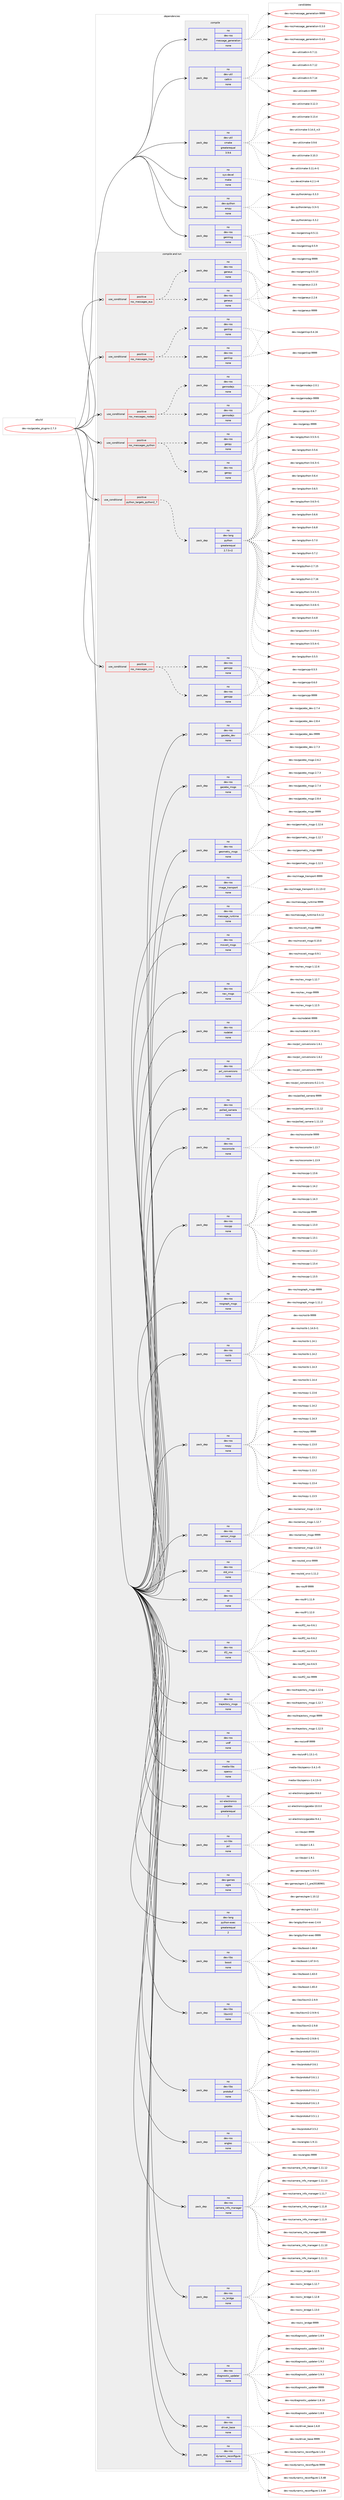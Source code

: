 digraph prolog {

# *************
# Graph options
# *************

newrank=true;
concentrate=true;
compound=true;
graph [rankdir=LR,fontname=Helvetica,fontsize=10,ranksep=1.5];#, ranksep=2.5, nodesep=0.2];
edge  [arrowhead=vee];
node  [fontname=Helvetica,fontsize=10];

# **********
# The ebuild
# **********

subgraph cluster_leftcol {
color=gray;
rank=same;
label=<<i>ebuild</i>>;
id [label="dev-ros/gazebo_plugins-2.7.3", color=red, width=4, href="../dev-ros/gazebo_plugins-2.7.3.svg"];
}

# ****************
# The dependencies
# ****************

subgraph cluster_midcol {
color=gray;
label=<<i>dependencies</i>>;
subgraph cluster_compile {
fillcolor="#eeeeee";
style=filled;
label=<<i>compile</i>>;
subgraph pack1043745 {
dependency1455583 [label=<<TABLE BORDER="0" CELLBORDER="1" CELLSPACING="0" CELLPADDING="4" WIDTH="220"><TR><TD ROWSPAN="6" CELLPADDING="30">pack_dep</TD></TR><TR><TD WIDTH="110">no</TD></TR><TR><TD>dev-python</TD></TR><TR><TD>empy</TD></TR><TR><TD>none</TD></TR><TR><TD></TD></TR></TABLE>>, shape=none, color=blue];
}
id:e -> dependency1455583:w [weight=20,style="solid",arrowhead="vee"];
subgraph pack1043746 {
dependency1455584 [label=<<TABLE BORDER="0" CELLBORDER="1" CELLSPACING="0" CELLPADDING="4" WIDTH="220"><TR><TD ROWSPAN="6" CELLPADDING="30">pack_dep</TD></TR><TR><TD WIDTH="110">no</TD></TR><TR><TD>dev-ros</TD></TR><TR><TD>genmsg</TD></TR><TR><TD>none</TD></TR><TR><TD></TD></TR></TABLE>>, shape=none, color=blue];
}
id:e -> dependency1455584:w [weight=20,style="solid",arrowhead="vee"];
subgraph pack1043747 {
dependency1455585 [label=<<TABLE BORDER="0" CELLBORDER="1" CELLSPACING="0" CELLPADDING="4" WIDTH="220"><TR><TD ROWSPAN="6" CELLPADDING="30">pack_dep</TD></TR><TR><TD WIDTH="110">no</TD></TR><TR><TD>dev-ros</TD></TR><TR><TD>message_generation</TD></TR><TR><TD>none</TD></TR><TR><TD></TD></TR></TABLE>>, shape=none, color=blue];
}
id:e -> dependency1455585:w [weight=20,style="solid",arrowhead="vee"];
subgraph pack1043748 {
dependency1455586 [label=<<TABLE BORDER="0" CELLBORDER="1" CELLSPACING="0" CELLPADDING="4" WIDTH="220"><TR><TD ROWSPAN="6" CELLPADDING="30">pack_dep</TD></TR><TR><TD WIDTH="110">no</TD></TR><TR><TD>dev-util</TD></TR><TR><TD>catkin</TD></TR><TR><TD>none</TD></TR><TR><TD></TD></TR></TABLE>>, shape=none, color=blue];
}
id:e -> dependency1455586:w [weight=20,style="solid",arrowhead="vee"];
subgraph pack1043749 {
dependency1455587 [label=<<TABLE BORDER="0" CELLBORDER="1" CELLSPACING="0" CELLPADDING="4" WIDTH="220"><TR><TD ROWSPAN="6" CELLPADDING="30">pack_dep</TD></TR><TR><TD WIDTH="110">no</TD></TR><TR><TD>dev-util</TD></TR><TR><TD>cmake</TD></TR><TR><TD>greaterequal</TD></TR><TR><TD>3.9.6</TD></TR></TABLE>>, shape=none, color=blue];
}
id:e -> dependency1455587:w [weight=20,style="solid",arrowhead="vee"];
subgraph pack1043750 {
dependency1455588 [label=<<TABLE BORDER="0" CELLBORDER="1" CELLSPACING="0" CELLPADDING="4" WIDTH="220"><TR><TD ROWSPAN="6" CELLPADDING="30">pack_dep</TD></TR><TR><TD WIDTH="110">no</TD></TR><TR><TD>sys-devel</TD></TR><TR><TD>make</TD></TR><TR><TD>none</TD></TR><TR><TD></TD></TR></TABLE>>, shape=none, color=blue];
}
id:e -> dependency1455588:w [weight=20,style="solid",arrowhead="vee"];
}
subgraph cluster_compileandrun {
fillcolor="#eeeeee";
style=filled;
label=<<i>compile and run</i>>;
subgraph cond388448 {
dependency1455589 [label=<<TABLE BORDER="0" CELLBORDER="1" CELLSPACING="0" CELLPADDING="4"><TR><TD ROWSPAN="3" CELLPADDING="10">use_conditional</TD></TR><TR><TD>positive</TD></TR><TR><TD>python_targets_python2_7</TD></TR></TABLE>>, shape=none, color=red];
subgraph pack1043751 {
dependency1455590 [label=<<TABLE BORDER="0" CELLBORDER="1" CELLSPACING="0" CELLPADDING="4" WIDTH="220"><TR><TD ROWSPAN="6" CELLPADDING="30">pack_dep</TD></TR><TR><TD WIDTH="110">no</TD></TR><TR><TD>dev-lang</TD></TR><TR><TD>python</TD></TR><TR><TD>greaterequal</TD></TR><TR><TD>2.7.5-r2</TD></TR></TABLE>>, shape=none, color=blue];
}
dependency1455589:e -> dependency1455590:w [weight=20,style="dashed",arrowhead="vee"];
}
id:e -> dependency1455589:w [weight=20,style="solid",arrowhead="odotvee"];
subgraph cond388449 {
dependency1455591 [label=<<TABLE BORDER="0" CELLBORDER="1" CELLSPACING="0" CELLPADDING="4"><TR><TD ROWSPAN="3" CELLPADDING="10">use_conditional</TD></TR><TR><TD>positive</TD></TR><TR><TD>ros_messages_cxx</TD></TR></TABLE>>, shape=none, color=red];
subgraph pack1043752 {
dependency1455592 [label=<<TABLE BORDER="0" CELLBORDER="1" CELLSPACING="0" CELLPADDING="4" WIDTH="220"><TR><TD ROWSPAN="6" CELLPADDING="30">pack_dep</TD></TR><TR><TD WIDTH="110">no</TD></TR><TR><TD>dev-ros</TD></TR><TR><TD>gencpp</TD></TR><TR><TD>none</TD></TR><TR><TD></TD></TR></TABLE>>, shape=none, color=blue];
}
dependency1455591:e -> dependency1455592:w [weight=20,style="dashed",arrowhead="vee"];
subgraph pack1043753 {
dependency1455593 [label=<<TABLE BORDER="0" CELLBORDER="1" CELLSPACING="0" CELLPADDING="4" WIDTH="220"><TR><TD ROWSPAN="6" CELLPADDING="30">pack_dep</TD></TR><TR><TD WIDTH="110">no</TD></TR><TR><TD>dev-ros</TD></TR><TR><TD>gencpp</TD></TR><TR><TD>none</TD></TR><TR><TD></TD></TR></TABLE>>, shape=none, color=blue];
}
dependency1455591:e -> dependency1455593:w [weight=20,style="dashed",arrowhead="vee"];
}
id:e -> dependency1455591:w [weight=20,style="solid",arrowhead="odotvee"];
subgraph cond388450 {
dependency1455594 [label=<<TABLE BORDER="0" CELLBORDER="1" CELLSPACING="0" CELLPADDING="4"><TR><TD ROWSPAN="3" CELLPADDING="10">use_conditional</TD></TR><TR><TD>positive</TD></TR><TR><TD>ros_messages_eus</TD></TR></TABLE>>, shape=none, color=red];
subgraph pack1043754 {
dependency1455595 [label=<<TABLE BORDER="0" CELLBORDER="1" CELLSPACING="0" CELLPADDING="4" WIDTH="220"><TR><TD ROWSPAN="6" CELLPADDING="30">pack_dep</TD></TR><TR><TD WIDTH="110">no</TD></TR><TR><TD>dev-ros</TD></TR><TR><TD>geneus</TD></TR><TR><TD>none</TD></TR><TR><TD></TD></TR></TABLE>>, shape=none, color=blue];
}
dependency1455594:e -> dependency1455595:w [weight=20,style="dashed",arrowhead="vee"];
subgraph pack1043755 {
dependency1455596 [label=<<TABLE BORDER="0" CELLBORDER="1" CELLSPACING="0" CELLPADDING="4" WIDTH="220"><TR><TD ROWSPAN="6" CELLPADDING="30">pack_dep</TD></TR><TR><TD WIDTH="110">no</TD></TR><TR><TD>dev-ros</TD></TR><TR><TD>geneus</TD></TR><TR><TD>none</TD></TR><TR><TD></TD></TR></TABLE>>, shape=none, color=blue];
}
dependency1455594:e -> dependency1455596:w [weight=20,style="dashed",arrowhead="vee"];
}
id:e -> dependency1455594:w [weight=20,style="solid",arrowhead="odotvee"];
subgraph cond388451 {
dependency1455597 [label=<<TABLE BORDER="0" CELLBORDER="1" CELLSPACING="0" CELLPADDING="4"><TR><TD ROWSPAN="3" CELLPADDING="10">use_conditional</TD></TR><TR><TD>positive</TD></TR><TR><TD>ros_messages_lisp</TD></TR></TABLE>>, shape=none, color=red];
subgraph pack1043756 {
dependency1455598 [label=<<TABLE BORDER="0" CELLBORDER="1" CELLSPACING="0" CELLPADDING="4" WIDTH="220"><TR><TD ROWSPAN="6" CELLPADDING="30">pack_dep</TD></TR><TR><TD WIDTH="110">no</TD></TR><TR><TD>dev-ros</TD></TR><TR><TD>genlisp</TD></TR><TR><TD>none</TD></TR><TR><TD></TD></TR></TABLE>>, shape=none, color=blue];
}
dependency1455597:e -> dependency1455598:w [weight=20,style="dashed",arrowhead="vee"];
subgraph pack1043757 {
dependency1455599 [label=<<TABLE BORDER="0" CELLBORDER="1" CELLSPACING="0" CELLPADDING="4" WIDTH="220"><TR><TD ROWSPAN="6" CELLPADDING="30">pack_dep</TD></TR><TR><TD WIDTH="110">no</TD></TR><TR><TD>dev-ros</TD></TR><TR><TD>genlisp</TD></TR><TR><TD>none</TD></TR><TR><TD></TD></TR></TABLE>>, shape=none, color=blue];
}
dependency1455597:e -> dependency1455599:w [weight=20,style="dashed",arrowhead="vee"];
}
id:e -> dependency1455597:w [weight=20,style="solid",arrowhead="odotvee"];
subgraph cond388452 {
dependency1455600 [label=<<TABLE BORDER="0" CELLBORDER="1" CELLSPACING="0" CELLPADDING="4"><TR><TD ROWSPAN="3" CELLPADDING="10">use_conditional</TD></TR><TR><TD>positive</TD></TR><TR><TD>ros_messages_nodejs</TD></TR></TABLE>>, shape=none, color=red];
subgraph pack1043758 {
dependency1455601 [label=<<TABLE BORDER="0" CELLBORDER="1" CELLSPACING="0" CELLPADDING="4" WIDTH="220"><TR><TD ROWSPAN="6" CELLPADDING="30">pack_dep</TD></TR><TR><TD WIDTH="110">no</TD></TR><TR><TD>dev-ros</TD></TR><TR><TD>gennodejs</TD></TR><TR><TD>none</TD></TR><TR><TD></TD></TR></TABLE>>, shape=none, color=blue];
}
dependency1455600:e -> dependency1455601:w [weight=20,style="dashed",arrowhead="vee"];
subgraph pack1043759 {
dependency1455602 [label=<<TABLE BORDER="0" CELLBORDER="1" CELLSPACING="0" CELLPADDING="4" WIDTH="220"><TR><TD ROWSPAN="6" CELLPADDING="30">pack_dep</TD></TR><TR><TD WIDTH="110">no</TD></TR><TR><TD>dev-ros</TD></TR><TR><TD>gennodejs</TD></TR><TR><TD>none</TD></TR><TR><TD></TD></TR></TABLE>>, shape=none, color=blue];
}
dependency1455600:e -> dependency1455602:w [weight=20,style="dashed",arrowhead="vee"];
}
id:e -> dependency1455600:w [weight=20,style="solid",arrowhead="odotvee"];
subgraph cond388453 {
dependency1455603 [label=<<TABLE BORDER="0" CELLBORDER="1" CELLSPACING="0" CELLPADDING="4"><TR><TD ROWSPAN="3" CELLPADDING="10">use_conditional</TD></TR><TR><TD>positive</TD></TR><TR><TD>ros_messages_python</TD></TR></TABLE>>, shape=none, color=red];
subgraph pack1043760 {
dependency1455604 [label=<<TABLE BORDER="0" CELLBORDER="1" CELLSPACING="0" CELLPADDING="4" WIDTH="220"><TR><TD ROWSPAN="6" CELLPADDING="30">pack_dep</TD></TR><TR><TD WIDTH="110">no</TD></TR><TR><TD>dev-ros</TD></TR><TR><TD>genpy</TD></TR><TR><TD>none</TD></TR><TR><TD></TD></TR></TABLE>>, shape=none, color=blue];
}
dependency1455603:e -> dependency1455604:w [weight=20,style="dashed",arrowhead="vee"];
subgraph pack1043761 {
dependency1455605 [label=<<TABLE BORDER="0" CELLBORDER="1" CELLSPACING="0" CELLPADDING="4" WIDTH="220"><TR><TD ROWSPAN="6" CELLPADDING="30">pack_dep</TD></TR><TR><TD WIDTH="110">no</TD></TR><TR><TD>dev-ros</TD></TR><TR><TD>genpy</TD></TR><TR><TD>none</TD></TR><TR><TD></TD></TR></TABLE>>, shape=none, color=blue];
}
dependency1455603:e -> dependency1455605:w [weight=20,style="dashed",arrowhead="vee"];
}
id:e -> dependency1455603:w [weight=20,style="solid",arrowhead="odotvee"];
subgraph pack1043762 {
dependency1455606 [label=<<TABLE BORDER="0" CELLBORDER="1" CELLSPACING="0" CELLPADDING="4" WIDTH="220"><TR><TD ROWSPAN="6" CELLPADDING="30">pack_dep</TD></TR><TR><TD WIDTH="110">no</TD></TR><TR><TD>dev-games</TD></TR><TR><TD>ogre</TD></TR><TR><TD>none</TD></TR><TR><TD></TD></TR></TABLE>>, shape=none, color=blue];
}
id:e -> dependency1455606:w [weight=20,style="solid",arrowhead="odotvee"];
subgraph pack1043763 {
dependency1455607 [label=<<TABLE BORDER="0" CELLBORDER="1" CELLSPACING="0" CELLPADDING="4" WIDTH="220"><TR><TD ROWSPAN="6" CELLPADDING="30">pack_dep</TD></TR><TR><TD WIDTH="110">no</TD></TR><TR><TD>dev-lang</TD></TR><TR><TD>python-exec</TD></TR><TR><TD>greaterequal</TD></TR><TR><TD>2</TD></TR></TABLE>>, shape=none, color=blue];
}
id:e -> dependency1455607:w [weight=20,style="solid",arrowhead="odotvee"];
subgraph pack1043764 {
dependency1455608 [label=<<TABLE BORDER="0" CELLBORDER="1" CELLSPACING="0" CELLPADDING="4" WIDTH="220"><TR><TD ROWSPAN="6" CELLPADDING="30">pack_dep</TD></TR><TR><TD WIDTH="110">no</TD></TR><TR><TD>dev-libs</TD></TR><TR><TD>boost</TD></TR><TR><TD>none</TD></TR><TR><TD></TD></TR></TABLE>>, shape=none, color=blue];
}
id:e -> dependency1455608:w [weight=20,style="solid",arrowhead="odotvee"];
subgraph pack1043765 {
dependency1455609 [label=<<TABLE BORDER="0" CELLBORDER="1" CELLSPACING="0" CELLPADDING="4" WIDTH="220"><TR><TD ROWSPAN="6" CELLPADDING="30">pack_dep</TD></TR><TR><TD WIDTH="110">no</TD></TR><TR><TD>dev-libs</TD></TR><TR><TD>libxml2</TD></TR><TR><TD>none</TD></TR><TR><TD></TD></TR></TABLE>>, shape=none, color=blue];
}
id:e -> dependency1455609:w [weight=20,style="solid",arrowhead="odotvee"];
subgraph pack1043766 {
dependency1455610 [label=<<TABLE BORDER="0" CELLBORDER="1" CELLSPACING="0" CELLPADDING="4" WIDTH="220"><TR><TD ROWSPAN="6" CELLPADDING="30">pack_dep</TD></TR><TR><TD WIDTH="110">no</TD></TR><TR><TD>dev-libs</TD></TR><TR><TD>protobuf</TD></TR><TR><TD>none</TD></TR><TR><TD></TD></TR></TABLE>>, shape=none, color=blue];
}
id:e -> dependency1455610:w [weight=20,style="solid",arrowhead="odotvee"];
subgraph pack1043767 {
dependency1455611 [label=<<TABLE BORDER="0" CELLBORDER="1" CELLSPACING="0" CELLPADDING="4" WIDTH="220"><TR><TD ROWSPAN="6" CELLPADDING="30">pack_dep</TD></TR><TR><TD WIDTH="110">no</TD></TR><TR><TD>dev-ros</TD></TR><TR><TD>angles</TD></TR><TR><TD>none</TD></TR><TR><TD></TD></TR></TABLE>>, shape=none, color=blue];
}
id:e -> dependency1455611:w [weight=20,style="solid",arrowhead="odotvee"];
subgraph pack1043768 {
dependency1455612 [label=<<TABLE BORDER="0" CELLBORDER="1" CELLSPACING="0" CELLPADDING="4" WIDTH="220"><TR><TD ROWSPAN="6" CELLPADDING="30">pack_dep</TD></TR><TR><TD WIDTH="110">no</TD></TR><TR><TD>dev-ros</TD></TR><TR><TD>camera_info_manager</TD></TR><TR><TD>none</TD></TR><TR><TD></TD></TR></TABLE>>, shape=none, color=blue];
}
id:e -> dependency1455612:w [weight=20,style="solid",arrowhead="odotvee"];
subgraph pack1043769 {
dependency1455613 [label=<<TABLE BORDER="0" CELLBORDER="1" CELLSPACING="0" CELLPADDING="4" WIDTH="220"><TR><TD ROWSPAN="6" CELLPADDING="30">pack_dep</TD></TR><TR><TD WIDTH="110">no</TD></TR><TR><TD>dev-ros</TD></TR><TR><TD>cv_bridge</TD></TR><TR><TD>none</TD></TR><TR><TD></TD></TR></TABLE>>, shape=none, color=blue];
}
id:e -> dependency1455613:w [weight=20,style="solid",arrowhead="odotvee"];
subgraph pack1043770 {
dependency1455614 [label=<<TABLE BORDER="0" CELLBORDER="1" CELLSPACING="0" CELLPADDING="4" WIDTH="220"><TR><TD ROWSPAN="6" CELLPADDING="30">pack_dep</TD></TR><TR><TD WIDTH="110">no</TD></TR><TR><TD>dev-ros</TD></TR><TR><TD>diagnostic_updater</TD></TR><TR><TD>none</TD></TR><TR><TD></TD></TR></TABLE>>, shape=none, color=blue];
}
id:e -> dependency1455614:w [weight=20,style="solid",arrowhead="odotvee"];
subgraph pack1043771 {
dependency1455615 [label=<<TABLE BORDER="0" CELLBORDER="1" CELLSPACING="0" CELLPADDING="4" WIDTH="220"><TR><TD ROWSPAN="6" CELLPADDING="30">pack_dep</TD></TR><TR><TD WIDTH="110">no</TD></TR><TR><TD>dev-ros</TD></TR><TR><TD>driver_base</TD></TR><TR><TD>none</TD></TR><TR><TD></TD></TR></TABLE>>, shape=none, color=blue];
}
id:e -> dependency1455615:w [weight=20,style="solid",arrowhead="odotvee"];
subgraph pack1043772 {
dependency1455616 [label=<<TABLE BORDER="0" CELLBORDER="1" CELLSPACING="0" CELLPADDING="4" WIDTH="220"><TR><TD ROWSPAN="6" CELLPADDING="30">pack_dep</TD></TR><TR><TD WIDTH="110">no</TD></TR><TR><TD>dev-ros</TD></TR><TR><TD>dynamic_reconfigure</TD></TR><TR><TD>none</TD></TR><TR><TD></TD></TR></TABLE>>, shape=none, color=blue];
}
id:e -> dependency1455616:w [weight=20,style="solid",arrowhead="odotvee"];
subgraph pack1043773 {
dependency1455617 [label=<<TABLE BORDER="0" CELLBORDER="1" CELLSPACING="0" CELLPADDING="4" WIDTH="220"><TR><TD ROWSPAN="6" CELLPADDING="30">pack_dep</TD></TR><TR><TD WIDTH="110">no</TD></TR><TR><TD>dev-ros</TD></TR><TR><TD>gazebo_dev</TD></TR><TR><TD>none</TD></TR><TR><TD></TD></TR></TABLE>>, shape=none, color=blue];
}
id:e -> dependency1455617:w [weight=20,style="solid",arrowhead="odotvee"];
subgraph pack1043774 {
dependency1455618 [label=<<TABLE BORDER="0" CELLBORDER="1" CELLSPACING="0" CELLPADDING="4" WIDTH="220"><TR><TD ROWSPAN="6" CELLPADDING="30">pack_dep</TD></TR><TR><TD WIDTH="110">no</TD></TR><TR><TD>dev-ros</TD></TR><TR><TD>gazebo_msgs</TD></TR><TR><TD>none</TD></TR><TR><TD></TD></TR></TABLE>>, shape=none, color=blue];
}
id:e -> dependency1455618:w [weight=20,style="solid",arrowhead="odotvee"];
subgraph pack1043775 {
dependency1455619 [label=<<TABLE BORDER="0" CELLBORDER="1" CELLSPACING="0" CELLPADDING="4" WIDTH="220"><TR><TD ROWSPAN="6" CELLPADDING="30">pack_dep</TD></TR><TR><TD WIDTH="110">no</TD></TR><TR><TD>dev-ros</TD></TR><TR><TD>geometry_msgs</TD></TR><TR><TD>none</TD></TR><TR><TD></TD></TR></TABLE>>, shape=none, color=blue];
}
id:e -> dependency1455619:w [weight=20,style="solid",arrowhead="odotvee"];
subgraph pack1043776 {
dependency1455620 [label=<<TABLE BORDER="0" CELLBORDER="1" CELLSPACING="0" CELLPADDING="4" WIDTH="220"><TR><TD ROWSPAN="6" CELLPADDING="30">pack_dep</TD></TR><TR><TD WIDTH="110">no</TD></TR><TR><TD>dev-ros</TD></TR><TR><TD>image_transport</TD></TR><TR><TD>none</TD></TR><TR><TD></TD></TR></TABLE>>, shape=none, color=blue];
}
id:e -> dependency1455620:w [weight=20,style="solid",arrowhead="odotvee"];
subgraph pack1043777 {
dependency1455621 [label=<<TABLE BORDER="0" CELLBORDER="1" CELLSPACING="0" CELLPADDING="4" WIDTH="220"><TR><TD ROWSPAN="6" CELLPADDING="30">pack_dep</TD></TR><TR><TD WIDTH="110">no</TD></TR><TR><TD>dev-ros</TD></TR><TR><TD>message_runtime</TD></TR><TR><TD>none</TD></TR><TR><TD></TD></TR></TABLE>>, shape=none, color=blue];
}
id:e -> dependency1455621:w [weight=20,style="solid",arrowhead="odotvee"];
subgraph pack1043778 {
dependency1455622 [label=<<TABLE BORDER="0" CELLBORDER="1" CELLSPACING="0" CELLPADDING="4" WIDTH="220"><TR><TD ROWSPAN="6" CELLPADDING="30">pack_dep</TD></TR><TR><TD WIDTH="110">no</TD></TR><TR><TD>dev-ros</TD></TR><TR><TD>moveit_msgs</TD></TR><TR><TD>none</TD></TR><TR><TD></TD></TR></TABLE>>, shape=none, color=blue];
}
id:e -> dependency1455622:w [weight=20,style="solid",arrowhead="odotvee"];
subgraph pack1043779 {
dependency1455623 [label=<<TABLE BORDER="0" CELLBORDER="1" CELLSPACING="0" CELLPADDING="4" WIDTH="220"><TR><TD ROWSPAN="6" CELLPADDING="30">pack_dep</TD></TR><TR><TD WIDTH="110">no</TD></TR><TR><TD>dev-ros</TD></TR><TR><TD>nav_msgs</TD></TR><TR><TD>none</TD></TR><TR><TD></TD></TR></TABLE>>, shape=none, color=blue];
}
id:e -> dependency1455623:w [weight=20,style="solid",arrowhead="odotvee"];
subgraph pack1043780 {
dependency1455624 [label=<<TABLE BORDER="0" CELLBORDER="1" CELLSPACING="0" CELLPADDING="4" WIDTH="220"><TR><TD ROWSPAN="6" CELLPADDING="30">pack_dep</TD></TR><TR><TD WIDTH="110">no</TD></TR><TR><TD>dev-ros</TD></TR><TR><TD>nodelet</TD></TR><TR><TD>none</TD></TR><TR><TD></TD></TR></TABLE>>, shape=none, color=blue];
}
id:e -> dependency1455624:w [weight=20,style="solid",arrowhead="odotvee"];
subgraph pack1043781 {
dependency1455625 [label=<<TABLE BORDER="0" CELLBORDER="1" CELLSPACING="0" CELLPADDING="4" WIDTH="220"><TR><TD ROWSPAN="6" CELLPADDING="30">pack_dep</TD></TR><TR><TD WIDTH="110">no</TD></TR><TR><TD>dev-ros</TD></TR><TR><TD>pcl_conversions</TD></TR><TR><TD>none</TD></TR><TR><TD></TD></TR></TABLE>>, shape=none, color=blue];
}
id:e -> dependency1455625:w [weight=20,style="solid",arrowhead="odotvee"];
subgraph pack1043782 {
dependency1455626 [label=<<TABLE BORDER="0" CELLBORDER="1" CELLSPACING="0" CELLPADDING="4" WIDTH="220"><TR><TD ROWSPAN="6" CELLPADDING="30">pack_dep</TD></TR><TR><TD WIDTH="110">no</TD></TR><TR><TD>dev-ros</TD></TR><TR><TD>polled_camera</TD></TR><TR><TD>none</TD></TR><TR><TD></TD></TR></TABLE>>, shape=none, color=blue];
}
id:e -> dependency1455626:w [weight=20,style="solid",arrowhead="odotvee"];
subgraph pack1043783 {
dependency1455627 [label=<<TABLE BORDER="0" CELLBORDER="1" CELLSPACING="0" CELLPADDING="4" WIDTH="220"><TR><TD ROWSPAN="6" CELLPADDING="30">pack_dep</TD></TR><TR><TD WIDTH="110">no</TD></TR><TR><TD>dev-ros</TD></TR><TR><TD>rosconsole</TD></TR><TR><TD>none</TD></TR><TR><TD></TD></TR></TABLE>>, shape=none, color=blue];
}
id:e -> dependency1455627:w [weight=20,style="solid",arrowhead="odotvee"];
subgraph pack1043784 {
dependency1455628 [label=<<TABLE BORDER="0" CELLBORDER="1" CELLSPACING="0" CELLPADDING="4" WIDTH="220"><TR><TD ROWSPAN="6" CELLPADDING="30">pack_dep</TD></TR><TR><TD WIDTH="110">no</TD></TR><TR><TD>dev-ros</TD></TR><TR><TD>roscpp</TD></TR><TR><TD>none</TD></TR><TR><TD></TD></TR></TABLE>>, shape=none, color=blue];
}
id:e -> dependency1455628:w [weight=20,style="solid",arrowhead="odotvee"];
subgraph pack1043785 {
dependency1455629 [label=<<TABLE BORDER="0" CELLBORDER="1" CELLSPACING="0" CELLPADDING="4" WIDTH="220"><TR><TD ROWSPAN="6" CELLPADDING="30">pack_dep</TD></TR><TR><TD WIDTH="110">no</TD></TR><TR><TD>dev-ros</TD></TR><TR><TD>rosgraph_msgs</TD></TR><TR><TD>none</TD></TR><TR><TD></TD></TR></TABLE>>, shape=none, color=blue];
}
id:e -> dependency1455629:w [weight=20,style="solid",arrowhead="odotvee"];
subgraph pack1043786 {
dependency1455630 [label=<<TABLE BORDER="0" CELLBORDER="1" CELLSPACING="0" CELLPADDING="4" WIDTH="220"><TR><TD ROWSPAN="6" CELLPADDING="30">pack_dep</TD></TR><TR><TD WIDTH="110">no</TD></TR><TR><TD>dev-ros</TD></TR><TR><TD>roslib</TD></TR><TR><TD>none</TD></TR><TR><TD></TD></TR></TABLE>>, shape=none, color=blue];
}
id:e -> dependency1455630:w [weight=20,style="solid",arrowhead="odotvee"];
subgraph pack1043787 {
dependency1455631 [label=<<TABLE BORDER="0" CELLBORDER="1" CELLSPACING="0" CELLPADDING="4" WIDTH="220"><TR><TD ROWSPAN="6" CELLPADDING="30">pack_dep</TD></TR><TR><TD WIDTH="110">no</TD></TR><TR><TD>dev-ros</TD></TR><TR><TD>rospy</TD></TR><TR><TD>none</TD></TR><TR><TD></TD></TR></TABLE>>, shape=none, color=blue];
}
id:e -> dependency1455631:w [weight=20,style="solid",arrowhead="odotvee"];
subgraph pack1043788 {
dependency1455632 [label=<<TABLE BORDER="0" CELLBORDER="1" CELLSPACING="0" CELLPADDING="4" WIDTH="220"><TR><TD ROWSPAN="6" CELLPADDING="30">pack_dep</TD></TR><TR><TD WIDTH="110">no</TD></TR><TR><TD>dev-ros</TD></TR><TR><TD>sensor_msgs</TD></TR><TR><TD>none</TD></TR><TR><TD></TD></TR></TABLE>>, shape=none, color=blue];
}
id:e -> dependency1455632:w [weight=20,style="solid",arrowhead="odotvee"];
subgraph pack1043789 {
dependency1455633 [label=<<TABLE BORDER="0" CELLBORDER="1" CELLSPACING="0" CELLPADDING="4" WIDTH="220"><TR><TD ROWSPAN="6" CELLPADDING="30">pack_dep</TD></TR><TR><TD WIDTH="110">no</TD></TR><TR><TD>dev-ros</TD></TR><TR><TD>std_srvs</TD></TR><TR><TD>none</TD></TR><TR><TD></TD></TR></TABLE>>, shape=none, color=blue];
}
id:e -> dependency1455633:w [weight=20,style="solid",arrowhead="odotvee"];
subgraph pack1043790 {
dependency1455634 [label=<<TABLE BORDER="0" CELLBORDER="1" CELLSPACING="0" CELLPADDING="4" WIDTH="220"><TR><TD ROWSPAN="6" CELLPADDING="30">pack_dep</TD></TR><TR><TD WIDTH="110">no</TD></TR><TR><TD>dev-ros</TD></TR><TR><TD>tf</TD></TR><TR><TD>none</TD></TR><TR><TD></TD></TR></TABLE>>, shape=none, color=blue];
}
id:e -> dependency1455634:w [weight=20,style="solid",arrowhead="odotvee"];
subgraph pack1043791 {
dependency1455635 [label=<<TABLE BORDER="0" CELLBORDER="1" CELLSPACING="0" CELLPADDING="4" WIDTH="220"><TR><TD ROWSPAN="6" CELLPADDING="30">pack_dep</TD></TR><TR><TD WIDTH="110">no</TD></TR><TR><TD>dev-ros</TD></TR><TR><TD>tf2_ros</TD></TR><TR><TD>none</TD></TR><TR><TD></TD></TR></TABLE>>, shape=none, color=blue];
}
id:e -> dependency1455635:w [weight=20,style="solid",arrowhead="odotvee"];
subgraph pack1043792 {
dependency1455636 [label=<<TABLE BORDER="0" CELLBORDER="1" CELLSPACING="0" CELLPADDING="4" WIDTH="220"><TR><TD ROWSPAN="6" CELLPADDING="30">pack_dep</TD></TR><TR><TD WIDTH="110">no</TD></TR><TR><TD>dev-ros</TD></TR><TR><TD>trajectory_msgs</TD></TR><TR><TD>none</TD></TR><TR><TD></TD></TR></TABLE>>, shape=none, color=blue];
}
id:e -> dependency1455636:w [weight=20,style="solid",arrowhead="odotvee"];
subgraph pack1043793 {
dependency1455637 [label=<<TABLE BORDER="0" CELLBORDER="1" CELLSPACING="0" CELLPADDING="4" WIDTH="220"><TR><TD ROWSPAN="6" CELLPADDING="30">pack_dep</TD></TR><TR><TD WIDTH="110">no</TD></TR><TR><TD>dev-ros</TD></TR><TR><TD>urdf</TD></TR><TR><TD>none</TD></TR><TR><TD></TD></TR></TABLE>>, shape=none, color=blue];
}
id:e -> dependency1455637:w [weight=20,style="solid",arrowhead="odotvee"];
subgraph pack1043794 {
dependency1455638 [label=<<TABLE BORDER="0" CELLBORDER="1" CELLSPACING="0" CELLPADDING="4" WIDTH="220"><TR><TD ROWSPAN="6" CELLPADDING="30">pack_dep</TD></TR><TR><TD WIDTH="110">no</TD></TR><TR><TD>media-libs</TD></TR><TR><TD>opencv</TD></TR><TR><TD>none</TD></TR><TR><TD></TD></TR></TABLE>>, shape=none, color=blue];
}
id:e -> dependency1455638:w [weight=20,style="solid",arrowhead="odotvee"];
subgraph pack1043795 {
dependency1455639 [label=<<TABLE BORDER="0" CELLBORDER="1" CELLSPACING="0" CELLPADDING="4" WIDTH="220"><TR><TD ROWSPAN="6" CELLPADDING="30">pack_dep</TD></TR><TR><TD WIDTH="110">no</TD></TR><TR><TD>sci-electronics</TD></TR><TR><TD>gazebo</TD></TR><TR><TD>greaterequal</TD></TR><TR><TD>7</TD></TR></TABLE>>, shape=none, color=blue];
}
id:e -> dependency1455639:w [weight=20,style="solid",arrowhead="odotvee"];
subgraph pack1043796 {
dependency1455640 [label=<<TABLE BORDER="0" CELLBORDER="1" CELLSPACING="0" CELLPADDING="4" WIDTH="220"><TR><TD ROWSPAN="6" CELLPADDING="30">pack_dep</TD></TR><TR><TD WIDTH="110">no</TD></TR><TR><TD>sci-libs</TD></TR><TR><TD>pcl</TD></TR><TR><TD>none</TD></TR><TR><TD></TD></TR></TABLE>>, shape=none, color=blue];
}
id:e -> dependency1455640:w [weight=20,style="solid",arrowhead="odotvee"];
}
subgraph cluster_run {
fillcolor="#eeeeee";
style=filled;
label=<<i>run</i>>;
}
}

# **************
# The candidates
# **************

subgraph cluster_choices {
rank=same;
color=gray;
label=<<i>candidates</i>>;

subgraph choice1043745 {
color=black;
nodesep=1;
choice1001011184511212111610411111047101109112121455146514511449 [label="dev-python/empy-3.3-r1", color=red, width=4,href="../dev-python/empy-3.3-r1.svg"];
choice1001011184511212111610411111047101109112121455146514650 [label="dev-python/empy-3.3.2", color=red, width=4,href="../dev-python/empy-3.3.2.svg"];
choice1001011184511212111610411111047101109112121455146514651 [label="dev-python/empy-3.3.3", color=red, width=4,href="../dev-python/empy-3.3.3.svg"];
dependency1455583:e -> choice1001011184511212111610411111047101109112121455146514511449:w [style=dotted,weight="100"];
dependency1455583:e -> choice1001011184511212111610411111047101109112121455146514650:w [style=dotted,weight="100"];
dependency1455583:e -> choice1001011184511212111610411111047101109112121455146514651:w [style=dotted,weight="100"];
}
subgraph choice1043746 {
color=black;
nodesep=1;
choice100101118451141111154710310111010911510345484653464948 [label="dev-ros/genmsg-0.5.10", color=red, width=4,href="../dev-ros/genmsg-0.5.10.svg"];
choice100101118451141111154710310111010911510345484653464949 [label="dev-ros/genmsg-0.5.11", color=red, width=4,href="../dev-ros/genmsg-0.5.11.svg"];
choice1001011184511411111547103101110109115103454846534657 [label="dev-ros/genmsg-0.5.9", color=red, width=4,href="../dev-ros/genmsg-0.5.9.svg"];
choice10010111845114111115471031011101091151034557575757 [label="dev-ros/genmsg-9999", color=red, width=4,href="../dev-ros/genmsg-9999.svg"];
dependency1455584:e -> choice100101118451141111154710310111010911510345484653464948:w [style=dotted,weight="100"];
dependency1455584:e -> choice100101118451141111154710310111010911510345484653464949:w [style=dotted,weight="100"];
dependency1455584:e -> choice1001011184511411111547103101110109115103454846534657:w [style=dotted,weight="100"];
dependency1455584:e -> choice10010111845114111115471031011101091151034557575757:w [style=dotted,weight="100"];
}
subgraph choice1043747 {
color=black;
nodesep=1;
choice1001011184511411111547109101115115971031019510310111010111497116105111110454846514648 [label="dev-ros/message_generation-0.3.0", color=red, width=4,href="../dev-ros/message_generation-0.3.0.svg"];
choice1001011184511411111547109101115115971031019510310111010111497116105111110454846524648 [label="dev-ros/message_generation-0.4.0", color=red, width=4,href="../dev-ros/message_generation-0.4.0.svg"];
choice10010111845114111115471091011151159710310195103101110101114971161051111104557575757 [label="dev-ros/message_generation-9999", color=red, width=4,href="../dev-ros/message_generation-9999.svg"];
dependency1455585:e -> choice1001011184511411111547109101115115971031019510310111010111497116105111110454846514648:w [style=dotted,weight="100"];
dependency1455585:e -> choice1001011184511411111547109101115115971031019510310111010111497116105111110454846524648:w [style=dotted,weight="100"];
dependency1455585:e -> choice10010111845114111115471091011151159710310195103101110101114971161051111104557575757:w [style=dotted,weight="100"];
}
subgraph choice1043748 {
color=black;
nodesep=1;
choice1001011184511711610510847999711610710511045484655464949 [label="dev-util/catkin-0.7.11", color=red, width=4,href="../dev-util/catkin-0.7.11.svg"];
choice1001011184511711610510847999711610710511045484655464950 [label="dev-util/catkin-0.7.12", color=red, width=4,href="../dev-util/catkin-0.7.12.svg"];
choice1001011184511711610510847999711610710511045484655464952 [label="dev-util/catkin-0.7.14", color=red, width=4,href="../dev-util/catkin-0.7.14.svg"];
choice100101118451171161051084799971161071051104557575757 [label="dev-util/catkin-9999", color=red, width=4,href="../dev-util/catkin-9999.svg"];
dependency1455586:e -> choice1001011184511711610510847999711610710511045484655464949:w [style=dotted,weight="100"];
dependency1455586:e -> choice1001011184511711610510847999711610710511045484655464950:w [style=dotted,weight="100"];
dependency1455586:e -> choice1001011184511711610510847999711610710511045484655464952:w [style=dotted,weight="100"];
dependency1455586:e -> choice100101118451171161051084799971161071051104557575757:w [style=dotted,weight="100"];
}
subgraph choice1043749 {
color=black;
nodesep=1;
choice1001011184511711610510847991099710710145514649484651 [label="dev-util/cmake-3.10.3", color=red, width=4,href="../dev-util/cmake-3.10.3.svg"];
choice10010111845117116105108479910997107101455146494946524511449 [label="dev-util/cmake-3.11.4-r1", color=red, width=4,href="../dev-util/cmake-3.11.4-r1.svg"];
choice1001011184511711610510847991099710710145514649504651 [label="dev-util/cmake-3.12.3", color=red, width=4,href="../dev-util/cmake-3.12.3.svg"];
choice1001011184511711610510847991099710710145514649514652 [label="dev-util/cmake-3.13.4", color=red, width=4,href="../dev-util/cmake-3.13.4.svg"];
choice1001011184511711610510847991099710710145514649524648951149951 [label="dev-util/cmake-3.14.0_rc3", color=red, width=4,href="../dev-util/cmake-3.14.0_rc3.svg"];
choice10010111845117116105108479910997107101455146574654 [label="dev-util/cmake-3.9.6", color=red, width=4,href="../dev-util/cmake-3.9.6.svg"];
dependency1455587:e -> choice1001011184511711610510847991099710710145514649484651:w [style=dotted,weight="100"];
dependency1455587:e -> choice10010111845117116105108479910997107101455146494946524511449:w [style=dotted,weight="100"];
dependency1455587:e -> choice1001011184511711610510847991099710710145514649504651:w [style=dotted,weight="100"];
dependency1455587:e -> choice1001011184511711610510847991099710710145514649514652:w [style=dotted,weight="100"];
dependency1455587:e -> choice1001011184511711610510847991099710710145514649524648951149951:w [style=dotted,weight="100"];
dependency1455587:e -> choice10010111845117116105108479910997107101455146574654:w [style=dotted,weight="100"];
}
subgraph choice1043750 {
color=black;
nodesep=1;
choice1151211154510010111810110847109971071014552465046494511452 [label="sys-devel/make-4.2.1-r4", color=red, width=4,href="../sys-devel/make-4.2.1-r4.svg"];
dependency1455588:e -> choice1151211154510010111810110847109971071014552465046494511452:w [style=dotted,weight="100"];
}
subgraph choice1043751 {
color=black;
nodesep=1;
choice10010111845108971101034711212111610411111045504655464953 [label="dev-lang/python-2.7.15", color=red, width=4,href="../dev-lang/python-2.7.15.svg"];
choice10010111845108971101034711212111610411111045504655464954 [label="dev-lang/python-2.7.16", color=red, width=4,href="../dev-lang/python-2.7.16.svg"];
choice1001011184510897110103471121211161041111104551465246534511449 [label="dev-lang/python-3.4.5-r1", color=red, width=4,href="../dev-lang/python-3.4.5-r1.svg"];
choice1001011184510897110103471121211161041111104551465246544511449 [label="dev-lang/python-3.4.6-r1", color=red, width=4,href="../dev-lang/python-3.4.6-r1.svg"];
choice100101118451089711010347112121116104111110455146524656 [label="dev-lang/python-3.4.8", color=red, width=4,href="../dev-lang/python-3.4.8.svg"];
choice1001011184510897110103471121211161041111104551465246564511449 [label="dev-lang/python-3.4.8-r1", color=red, width=4,href="../dev-lang/python-3.4.8-r1.svg"];
choice1001011184510897110103471121211161041111104551465346524511449 [label="dev-lang/python-3.5.4-r1", color=red, width=4,href="../dev-lang/python-3.5.4-r1.svg"];
choice100101118451089711010347112121116104111110455146534653 [label="dev-lang/python-3.5.5", color=red, width=4,href="../dev-lang/python-3.5.5.svg"];
choice1001011184510897110103471121211161041111104551465346534511449 [label="dev-lang/python-3.5.5-r1", color=red, width=4,href="../dev-lang/python-3.5.5-r1.svg"];
choice100101118451089711010347112121116104111110455146534654 [label="dev-lang/python-3.5.6", color=red, width=4,href="../dev-lang/python-3.5.6.svg"];
choice1001011184510897110103471121211161041111104551465446514511449 [label="dev-lang/python-3.6.3-r1", color=red, width=4,href="../dev-lang/python-3.6.3-r1.svg"];
choice100101118451089711010347112121116104111110455146544652 [label="dev-lang/python-3.6.4", color=red, width=4,href="../dev-lang/python-3.6.4.svg"];
choice100101118451089711010347112121116104111110455146544653 [label="dev-lang/python-3.6.5", color=red, width=4,href="../dev-lang/python-3.6.5.svg"];
choice1001011184510897110103471121211161041111104551465446534511449 [label="dev-lang/python-3.6.5-r1", color=red, width=4,href="../dev-lang/python-3.6.5-r1.svg"];
choice100101118451089711010347112121116104111110455146544654 [label="dev-lang/python-3.6.6", color=red, width=4,href="../dev-lang/python-3.6.6.svg"];
choice100101118451089711010347112121116104111110455146544656 [label="dev-lang/python-3.6.8", color=red, width=4,href="../dev-lang/python-3.6.8.svg"];
choice100101118451089711010347112121116104111110455146554648 [label="dev-lang/python-3.7.0", color=red, width=4,href="../dev-lang/python-3.7.0.svg"];
choice100101118451089711010347112121116104111110455146554650 [label="dev-lang/python-3.7.2", color=red, width=4,href="../dev-lang/python-3.7.2.svg"];
dependency1455590:e -> choice10010111845108971101034711212111610411111045504655464953:w [style=dotted,weight="100"];
dependency1455590:e -> choice10010111845108971101034711212111610411111045504655464954:w [style=dotted,weight="100"];
dependency1455590:e -> choice1001011184510897110103471121211161041111104551465246534511449:w [style=dotted,weight="100"];
dependency1455590:e -> choice1001011184510897110103471121211161041111104551465246544511449:w [style=dotted,weight="100"];
dependency1455590:e -> choice100101118451089711010347112121116104111110455146524656:w [style=dotted,weight="100"];
dependency1455590:e -> choice1001011184510897110103471121211161041111104551465246564511449:w [style=dotted,weight="100"];
dependency1455590:e -> choice1001011184510897110103471121211161041111104551465346524511449:w [style=dotted,weight="100"];
dependency1455590:e -> choice100101118451089711010347112121116104111110455146534653:w [style=dotted,weight="100"];
dependency1455590:e -> choice1001011184510897110103471121211161041111104551465346534511449:w [style=dotted,weight="100"];
dependency1455590:e -> choice100101118451089711010347112121116104111110455146534654:w [style=dotted,weight="100"];
dependency1455590:e -> choice1001011184510897110103471121211161041111104551465446514511449:w [style=dotted,weight="100"];
dependency1455590:e -> choice100101118451089711010347112121116104111110455146544652:w [style=dotted,weight="100"];
dependency1455590:e -> choice100101118451089711010347112121116104111110455146544653:w [style=dotted,weight="100"];
dependency1455590:e -> choice1001011184510897110103471121211161041111104551465446534511449:w [style=dotted,weight="100"];
dependency1455590:e -> choice100101118451089711010347112121116104111110455146544654:w [style=dotted,weight="100"];
dependency1455590:e -> choice100101118451089711010347112121116104111110455146544656:w [style=dotted,weight="100"];
dependency1455590:e -> choice100101118451089711010347112121116104111110455146554648:w [style=dotted,weight="100"];
dependency1455590:e -> choice100101118451089711010347112121116104111110455146554650:w [style=dotted,weight="100"];
}
subgraph choice1043752 {
color=black;
nodesep=1;
choice100101118451141111154710310111099112112454846534653 [label="dev-ros/gencpp-0.5.5", color=red, width=4,href="../dev-ros/gencpp-0.5.5.svg"];
choice100101118451141111154710310111099112112454846544648 [label="dev-ros/gencpp-0.6.0", color=red, width=4,href="../dev-ros/gencpp-0.6.0.svg"];
choice1001011184511411111547103101110991121124557575757 [label="dev-ros/gencpp-9999", color=red, width=4,href="../dev-ros/gencpp-9999.svg"];
dependency1455592:e -> choice100101118451141111154710310111099112112454846534653:w [style=dotted,weight="100"];
dependency1455592:e -> choice100101118451141111154710310111099112112454846544648:w [style=dotted,weight="100"];
dependency1455592:e -> choice1001011184511411111547103101110991121124557575757:w [style=dotted,weight="100"];
}
subgraph choice1043753 {
color=black;
nodesep=1;
choice100101118451141111154710310111099112112454846534653 [label="dev-ros/gencpp-0.5.5", color=red, width=4,href="../dev-ros/gencpp-0.5.5.svg"];
choice100101118451141111154710310111099112112454846544648 [label="dev-ros/gencpp-0.6.0", color=red, width=4,href="../dev-ros/gencpp-0.6.0.svg"];
choice1001011184511411111547103101110991121124557575757 [label="dev-ros/gencpp-9999", color=red, width=4,href="../dev-ros/gencpp-9999.svg"];
dependency1455593:e -> choice100101118451141111154710310111099112112454846534653:w [style=dotted,weight="100"];
dependency1455593:e -> choice100101118451141111154710310111099112112454846544648:w [style=dotted,weight="100"];
dependency1455593:e -> choice1001011184511411111547103101110991121124557575757:w [style=dotted,weight="100"];
}
subgraph choice1043754 {
color=black;
nodesep=1;
choice1001011184511411111547103101110101117115455046504653 [label="dev-ros/geneus-2.2.5", color=red, width=4,href="../dev-ros/geneus-2.2.5.svg"];
choice1001011184511411111547103101110101117115455046504654 [label="dev-ros/geneus-2.2.6", color=red, width=4,href="../dev-ros/geneus-2.2.6.svg"];
choice10010111845114111115471031011101011171154557575757 [label="dev-ros/geneus-9999", color=red, width=4,href="../dev-ros/geneus-9999.svg"];
dependency1455595:e -> choice1001011184511411111547103101110101117115455046504653:w [style=dotted,weight="100"];
dependency1455595:e -> choice1001011184511411111547103101110101117115455046504654:w [style=dotted,weight="100"];
dependency1455595:e -> choice10010111845114111115471031011101011171154557575757:w [style=dotted,weight="100"];
}
subgraph choice1043755 {
color=black;
nodesep=1;
choice1001011184511411111547103101110101117115455046504653 [label="dev-ros/geneus-2.2.5", color=red, width=4,href="../dev-ros/geneus-2.2.5.svg"];
choice1001011184511411111547103101110101117115455046504654 [label="dev-ros/geneus-2.2.6", color=red, width=4,href="../dev-ros/geneus-2.2.6.svg"];
choice10010111845114111115471031011101011171154557575757 [label="dev-ros/geneus-9999", color=red, width=4,href="../dev-ros/geneus-9999.svg"];
dependency1455596:e -> choice1001011184511411111547103101110101117115455046504653:w [style=dotted,weight="100"];
dependency1455596:e -> choice1001011184511411111547103101110101117115455046504654:w [style=dotted,weight="100"];
dependency1455596:e -> choice10010111845114111115471031011101011171154557575757:w [style=dotted,weight="100"];
}
subgraph choice1043756 {
color=black;
nodesep=1;
choice100101118451141111154710310111010810511511245484652464954 [label="dev-ros/genlisp-0.4.16", color=red, width=4,href="../dev-ros/genlisp-0.4.16.svg"];
choice10010111845114111115471031011101081051151124557575757 [label="dev-ros/genlisp-9999", color=red, width=4,href="../dev-ros/genlisp-9999.svg"];
dependency1455598:e -> choice100101118451141111154710310111010810511511245484652464954:w [style=dotted,weight="100"];
dependency1455598:e -> choice10010111845114111115471031011101081051151124557575757:w [style=dotted,weight="100"];
}
subgraph choice1043757 {
color=black;
nodesep=1;
choice100101118451141111154710310111010810511511245484652464954 [label="dev-ros/genlisp-0.4.16", color=red, width=4,href="../dev-ros/genlisp-0.4.16.svg"];
choice10010111845114111115471031011101081051151124557575757 [label="dev-ros/genlisp-9999", color=red, width=4,href="../dev-ros/genlisp-9999.svg"];
dependency1455599:e -> choice100101118451141111154710310111010810511511245484652464954:w [style=dotted,weight="100"];
dependency1455599:e -> choice10010111845114111115471031011101081051151124557575757:w [style=dotted,weight="100"];
}
subgraph choice1043758 {
color=black;
nodesep=1;
choice1001011184511411111547103101110110111100101106115455046484649 [label="dev-ros/gennodejs-2.0.1", color=red, width=4,href="../dev-ros/gennodejs-2.0.1.svg"];
choice10010111845114111115471031011101101111001011061154557575757 [label="dev-ros/gennodejs-9999", color=red, width=4,href="../dev-ros/gennodejs-9999.svg"];
dependency1455601:e -> choice1001011184511411111547103101110110111100101106115455046484649:w [style=dotted,weight="100"];
dependency1455601:e -> choice10010111845114111115471031011101101111001011061154557575757:w [style=dotted,weight="100"];
}
subgraph choice1043759 {
color=black;
nodesep=1;
choice1001011184511411111547103101110110111100101106115455046484649 [label="dev-ros/gennodejs-2.0.1", color=red, width=4,href="../dev-ros/gennodejs-2.0.1.svg"];
choice10010111845114111115471031011101101111001011061154557575757 [label="dev-ros/gennodejs-9999", color=red, width=4,href="../dev-ros/gennodejs-9999.svg"];
dependency1455602:e -> choice1001011184511411111547103101110110111100101106115455046484649:w [style=dotted,weight="100"];
dependency1455602:e -> choice10010111845114111115471031011101101111001011061154557575757:w [style=dotted,weight="100"];
}
subgraph choice1043760 {
color=black;
nodesep=1;
choice1001011184511411111547103101110112121454846544655 [label="dev-ros/genpy-0.6.7", color=red, width=4,href="../dev-ros/genpy-0.6.7.svg"];
choice10010111845114111115471031011101121214557575757 [label="dev-ros/genpy-9999", color=red, width=4,href="../dev-ros/genpy-9999.svg"];
dependency1455604:e -> choice1001011184511411111547103101110112121454846544655:w [style=dotted,weight="100"];
dependency1455604:e -> choice10010111845114111115471031011101121214557575757:w [style=dotted,weight="100"];
}
subgraph choice1043761 {
color=black;
nodesep=1;
choice1001011184511411111547103101110112121454846544655 [label="dev-ros/genpy-0.6.7", color=red, width=4,href="../dev-ros/genpy-0.6.7.svg"];
choice10010111845114111115471031011101121214557575757 [label="dev-ros/genpy-9999", color=red, width=4,href="../dev-ros/genpy-9999.svg"];
dependency1455605:e -> choice1001011184511411111547103101110112121454846544655:w [style=dotted,weight="100"];
dependency1455605:e -> choice10010111845114111115471031011101121214557575757:w [style=dotted,weight="100"];
}
subgraph choice1043762 {
color=black;
nodesep=1;
choice1001011184510397109101115471111031141014549464948464950 [label="dev-games/ogre-1.10.12", color=red, width=4,href="../dev-games/ogre-1.10.12.svg"];
choice10010111845103971091011154711110311410145494649494650 [label="dev-games/ogre-1.11.2", color=red, width=4,href="../dev-games/ogre-1.11.2.svg"];
choice1001011184510397109101115471111031141014549465746484511449 [label="dev-games/ogre-1.9.0-r1", color=red, width=4,href="../dev-games/ogre-1.9.0-r1.svg"];
choice10010111845103971091011154711110311410145504649951121141015048495648574849 [label="dev-games/ogre-2.1_pre20180901", color=red, width=4,href="../dev-games/ogre-2.1_pre20180901.svg"];
dependency1455606:e -> choice1001011184510397109101115471111031141014549464948464950:w [style=dotted,weight="100"];
dependency1455606:e -> choice10010111845103971091011154711110311410145494649494650:w [style=dotted,weight="100"];
dependency1455606:e -> choice1001011184510397109101115471111031141014549465746484511449:w [style=dotted,weight="100"];
dependency1455606:e -> choice10010111845103971091011154711110311410145504649951121141015048495648574849:w [style=dotted,weight="100"];
}
subgraph choice1043763 {
color=black;
nodesep=1;
choice1001011184510897110103471121211161041111104510112010199455046524654 [label="dev-lang/python-exec-2.4.6", color=red, width=4,href="../dev-lang/python-exec-2.4.6.svg"];
choice10010111845108971101034711212111610411111045101120101994557575757 [label="dev-lang/python-exec-9999", color=red, width=4,href="../dev-lang/python-exec-9999.svg"];
dependency1455607:e -> choice1001011184510897110103471121211161041111104510112010199455046524654:w [style=dotted,weight="100"];
dependency1455607:e -> choice10010111845108971101034711212111610411111045101120101994557575757:w [style=dotted,weight="100"];
}
subgraph choice1043764 {
color=black;
nodesep=1;
choice1001011184510810598115479811111111511645494654514648 [label="dev-libs/boost-1.63.0", color=red, width=4,href="../dev-libs/boost-1.63.0.svg"];
choice1001011184510810598115479811111111511645494654534648 [label="dev-libs/boost-1.65.0", color=red, width=4,href="../dev-libs/boost-1.65.0.svg"];
choice1001011184510810598115479811111111511645494654544648 [label="dev-libs/boost-1.66.0", color=red, width=4,href="../dev-libs/boost-1.66.0.svg"];
choice10010111845108105981154798111111115116454946545546484511449 [label="dev-libs/boost-1.67.0-r1", color=red, width=4,href="../dev-libs/boost-1.67.0-r1.svg"];
dependency1455608:e -> choice1001011184510810598115479811111111511645494654514648:w [style=dotted,weight="100"];
dependency1455608:e -> choice1001011184510810598115479811111111511645494654534648:w [style=dotted,weight="100"];
dependency1455608:e -> choice1001011184510810598115479811111111511645494654544648:w [style=dotted,weight="100"];
dependency1455608:e -> choice10010111845108105981154798111111115116454946545546484511449:w [style=dotted,weight="100"];
}
subgraph choice1043765 {
color=black;
nodesep=1;
choice1001011184510810598115471081059812010910850455046574656 [label="dev-libs/libxml2-2.9.8", color=red, width=4,href="../dev-libs/libxml2-2.9.8.svg"];
choice10010111845108105981154710810598120109108504550465746564511449 [label="dev-libs/libxml2-2.9.8-r1", color=red, width=4,href="../dev-libs/libxml2-2.9.8-r1.svg"];
choice1001011184510810598115471081059812010910850455046574657 [label="dev-libs/libxml2-2.9.9", color=red, width=4,href="../dev-libs/libxml2-2.9.9.svg"];
choice10010111845108105981154710810598120109108504550465746574511449 [label="dev-libs/libxml2-2.9.9-r1", color=red, width=4,href="../dev-libs/libxml2-2.9.9-r1.svg"];
dependency1455609:e -> choice1001011184510810598115471081059812010910850455046574656:w [style=dotted,weight="100"];
dependency1455609:e -> choice10010111845108105981154710810598120109108504550465746564511449:w [style=dotted,weight="100"];
dependency1455609:e -> choice1001011184510810598115471081059812010910850455046574657:w [style=dotted,weight="100"];
dependency1455609:e -> choice10010111845108105981154710810598120109108504550465746574511449:w [style=dotted,weight="100"];
}
subgraph choice1043766 {
color=black;
nodesep=1;
choice100101118451081059811547112114111116111981171024551465346494649 [label="dev-libs/protobuf-3.5.1.1", color=red, width=4,href="../dev-libs/protobuf-3.5.1.1.svg"];
choice10010111845108105981154711211411111611198117102455146534650 [label="dev-libs/protobuf-3.5.2", color=red, width=4,href="../dev-libs/protobuf-3.5.2.svg"];
choice100101118451081059811547112114111116111981171024551465446484649 [label="dev-libs/protobuf-3.6.0.1", color=red, width=4,href="../dev-libs/protobuf-3.6.0.1.svg"];
choice10010111845108105981154711211411111611198117102455146544649 [label="dev-libs/protobuf-3.6.1", color=red, width=4,href="../dev-libs/protobuf-3.6.1.svg"];
choice100101118451081059811547112114111116111981171024551465446494649 [label="dev-libs/protobuf-3.6.1.1", color=red, width=4,href="../dev-libs/protobuf-3.6.1.1.svg"];
choice100101118451081059811547112114111116111981171024551465446494650 [label="dev-libs/protobuf-3.6.1.2", color=red, width=4,href="../dev-libs/protobuf-3.6.1.2.svg"];
choice100101118451081059811547112114111116111981171024551465446494651 [label="dev-libs/protobuf-3.6.1.3", color=red, width=4,href="../dev-libs/protobuf-3.6.1.3.svg"];
dependency1455610:e -> choice100101118451081059811547112114111116111981171024551465346494649:w [style=dotted,weight="100"];
dependency1455610:e -> choice10010111845108105981154711211411111611198117102455146534650:w [style=dotted,weight="100"];
dependency1455610:e -> choice100101118451081059811547112114111116111981171024551465446484649:w [style=dotted,weight="100"];
dependency1455610:e -> choice10010111845108105981154711211411111611198117102455146544649:w [style=dotted,weight="100"];
dependency1455610:e -> choice100101118451081059811547112114111116111981171024551465446494649:w [style=dotted,weight="100"];
dependency1455610:e -> choice100101118451081059811547112114111116111981171024551465446494650:w [style=dotted,weight="100"];
dependency1455610:e -> choice100101118451081059811547112114111116111981171024551465446494651:w [style=dotted,weight="100"];
}
subgraph choice1043767 {
color=black;
nodesep=1;
choice10010111845114111115479711010310810111545494657464949 [label="dev-ros/angles-1.9.11", color=red, width=4,href="../dev-ros/angles-1.9.11.svg"];
choice1001011184511411111547971101031081011154557575757 [label="dev-ros/angles-9999", color=red, width=4,href="../dev-ros/angles-9999.svg"];
dependency1455611:e -> choice10010111845114111115479711010310810111545494657464949:w [style=dotted,weight="100"];
dependency1455611:e -> choice1001011184511411111547971101031081011154557575757:w [style=dotted,weight="100"];
}
subgraph choice1043768 {
color=black;
nodesep=1;
choice1001011184511411111547999710910111497951051101021119510997110971031011144549464949464948 [label="dev-ros/camera_info_manager-1.11.10", color=red, width=4,href="../dev-ros/camera_info_manager-1.11.10.svg"];
choice1001011184511411111547999710910111497951051101021119510997110971031011144549464949464949 [label="dev-ros/camera_info_manager-1.11.11", color=red, width=4,href="../dev-ros/camera_info_manager-1.11.11.svg"];
choice1001011184511411111547999710910111497951051101021119510997110971031011144549464949464950 [label="dev-ros/camera_info_manager-1.11.12", color=red, width=4,href="../dev-ros/camera_info_manager-1.11.12.svg"];
choice1001011184511411111547999710910111497951051101021119510997110971031011144549464949464951 [label="dev-ros/camera_info_manager-1.11.13", color=red, width=4,href="../dev-ros/camera_info_manager-1.11.13.svg"];
choice10010111845114111115479997109101114979510511010211195109971109710310111445494649494655 [label="dev-ros/camera_info_manager-1.11.7", color=red, width=4,href="../dev-ros/camera_info_manager-1.11.7.svg"];
choice10010111845114111115479997109101114979510511010211195109971109710310111445494649494656 [label="dev-ros/camera_info_manager-1.11.8", color=red, width=4,href="../dev-ros/camera_info_manager-1.11.8.svg"];
choice10010111845114111115479997109101114979510511010211195109971109710310111445494649494657 [label="dev-ros/camera_info_manager-1.11.9", color=red, width=4,href="../dev-ros/camera_info_manager-1.11.9.svg"];
choice1001011184511411111547999710910111497951051101021119510997110971031011144557575757 [label="dev-ros/camera_info_manager-9999", color=red, width=4,href="../dev-ros/camera_info_manager-9999.svg"];
dependency1455612:e -> choice1001011184511411111547999710910111497951051101021119510997110971031011144549464949464948:w [style=dotted,weight="100"];
dependency1455612:e -> choice1001011184511411111547999710910111497951051101021119510997110971031011144549464949464949:w [style=dotted,weight="100"];
dependency1455612:e -> choice1001011184511411111547999710910111497951051101021119510997110971031011144549464949464950:w [style=dotted,weight="100"];
dependency1455612:e -> choice1001011184511411111547999710910111497951051101021119510997110971031011144549464949464951:w [style=dotted,weight="100"];
dependency1455612:e -> choice10010111845114111115479997109101114979510511010211195109971109710310111445494649494655:w [style=dotted,weight="100"];
dependency1455612:e -> choice10010111845114111115479997109101114979510511010211195109971109710310111445494649494656:w [style=dotted,weight="100"];
dependency1455612:e -> choice10010111845114111115479997109101114979510511010211195109971109710310111445494649494657:w [style=dotted,weight="100"];
dependency1455612:e -> choice1001011184511411111547999710910111497951051101021119510997110971031011144557575757:w [style=dotted,weight="100"];
}
subgraph choice1043769 {
color=black;
nodesep=1;
choice100101118451141111154799118959811410510010310145494649504653 [label="dev-ros/cv_bridge-1.12.5", color=red, width=4,href="../dev-ros/cv_bridge-1.12.5.svg"];
choice100101118451141111154799118959811410510010310145494649504655 [label="dev-ros/cv_bridge-1.12.7", color=red, width=4,href="../dev-ros/cv_bridge-1.12.7.svg"];
choice100101118451141111154799118959811410510010310145494649504656 [label="dev-ros/cv_bridge-1.12.8", color=red, width=4,href="../dev-ros/cv_bridge-1.12.8.svg"];
choice100101118451141111154799118959811410510010310145494649514648 [label="dev-ros/cv_bridge-1.13.0", color=red, width=4,href="../dev-ros/cv_bridge-1.13.0.svg"];
choice10010111845114111115479911895981141051001031014557575757 [label="dev-ros/cv_bridge-9999", color=red, width=4,href="../dev-ros/cv_bridge-9999.svg"];
dependency1455613:e -> choice100101118451141111154799118959811410510010310145494649504653:w [style=dotted,weight="100"];
dependency1455613:e -> choice100101118451141111154799118959811410510010310145494649504655:w [style=dotted,weight="100"];
dependency1455613:e -> choice100101118451141111154799118959811410510010310145494649504656:w [style=dotted,weight="100"];
dependency1455613:e -> choice100101118451141111154799118959811410510010310145494649514648:w [style=dotted,weight="100"];
dependency1455613:e -> choice10010111845114111115479911895981141051001031014557575757:w [style=dotted,weight="100"];
}
subgraph choice1043770 {
color=black;
nodesep=1;
choice10010111845114111115471001059710311011111511610599951171121009711610111445494656464948 [label="dev-ros/diagnostic_updater-1.8.10", color=red, width=4,href="../dev-ros/diagnostic_updater-1.8.10.svg"];
choice100101118451141111154710010597103110111115116105999511711210097116101114454946564656 [label="dev-ros/diagnostic_updater-1.8.8", color=red, width=4,href="../dev-ros/diagnostic_updater-1.8.8.svg"];
choice100101118451141111154710010597103110111115116105999511711210097116101114454946564657 [label="dev-ros/diagnostic_updater-1.8.9", color=red, width=4,href="../dev-ros/diagnostic_updater-1.8.9.svg"];
choice100101118451141111154710010597103110111115116105999511711210097116101114454946574648 [label="dev-ros/diagnostic_updater-1.9.0", color=red, width=4,href="../dev-ros/diagnostic_updater-1.9.0.svg"];
choice100101118451141111154710010597103110111115116105999511711210097116101114454946574650 [label="dev-ros/diagnostic_updater-1.9.2", color=red, width=4,href="../dev-ros/diagnostic_updater-1.9.2.svg"];
choice100101118451141111154710010597103110111115116105999511711210097116101114454946574651 [label="dev-ros/diagnostic_updater-1.9.3", color=red, width=4,href="../dev-ros/diagnostic_updater-1.9.3.svg"];
choice1001011184511411111547100105971031101111151161059995117112100971161011144557575757 [label="dev-ros/diagnostic_updater-9999", color=red, width=4,href="../dev-ros/diagnostic_updater-9999.svg"];
dependency1455614:e -> choice10010111845114111115471001059710311011111511610599951171121009711610111445494656464948:w [style=dotted,weight="100"];
dependency1455614:e -> choice100101118451141111154710010597103110111115116105999511711210097116101114454946564656:w [style=dotted,weight="100"];
dependency1455614:e -> choice100101118451141111154710010597103110111115116105999511711210097116101114454946564657:w [style=dotted,weight="100"];
dependency1455614:e -> choice100101118451141111154710010597103110111115116105999511711210097116101114454946574648:w [style=dotted,weight="100"];
dependency1455614:e -> choice100101118451141111154710010597103110111115116105999511711210097116101114454946574650:w [style=dotted,weight="100"];
dependency1455614:e -> choice100101118451141111154710010597103110111115116105999511711210097116101114454946574651:w [style=dotted,weight="100"];
dependency1455614:e -> choice1001011184511411111547100105971031101111151161059995117112100971161011144557575757:w [style=dotted,weight="100"];
}
subgraph choice1043771 {
color=black;
nodesep=1;
choice1001011184511411111547100114105118101114959897115101454946544656 [label="dev-ros/driver_base-1.6.8", color=red, width=4,href="../dev-ros/driver_base-1.6.8.svg"];
choice10010111845114111115471001141051181011149598971151014557575757 [label="dev-ros/driver_base-9999", color=red, width=4,href="../dev-ros/driver_base-9999.svg"];
dependency1455615:e -> choice1001011184511411111547100114105118101114959897115101454946544656:w [style=dotted,weight="100"];
dependency1455615:e -> choice10010111845114111115471001141051181011149598971151014557575757:w [style=dotted,weight="100"];
}
subgraph choice1043772 {
color=black;
nodesep=1;
choice10010111845114111115471001211109710910599951141019911111010210510311711410145494653465256 [label="dev-ros/dynamic_reconfigure-1.5.48", color=red, width=4,href="../dev-ros/dynamic_reconfigure-1.5.48.svg"];
choice10010111845114111115471001211109710910599951141019911111010210510311711410145494653465257 [label="dev-ros/dynamic_reconfigure-1.5.49", color=red, width=4,href="../dev-ros/dynamic_reconfigure-1.5.49.svg"];
choice100101118451141111154710012111097109105999511410199111110102105103117114101454946544648 [label="dev-ros/dynamic_reconfigure-1.6.0", color=red, width=4,href="../dev-ros/dynamic_reconfigure-1.6.0.svg"];
choice1001011184511411111547100121110971091059995114101991111101021051031171141014557575757 [label="dev-ros/dynamic_reconfigure-9999", color=red, width=4,href="../dev-ros/dynamic_reconfigure-9999.svg"];
dependency1455616:e -> choice10010111845114111115471001211109710910599951141019911111010210510311711410145494653465256:w [style=dotted,weight="100"];
dependency1455616:e -> choice10010111845114111115471001211109710910599951141019911111010210510311711410145494653465257:w [style=dotted,weight="100"];
dependency1455616:e -> choice100101118451141111154710012111097109105999511410199111110102105103117114101454946544648:w [style=dotted,weight="100"];
dependency1455616:e -> choice1001011184511411111547100121110971091059995114101991111101021051031171141014557575757:w [style=dotted,weight="100"];
}
subgraph choice1043773 {
color=black;
nodesep=1;
choice1001011184511411111547103971221019811195100101118455046554651 [label="dev-ros/gazebo_dev-2.7.3", color=red, width=4,href="../dev-ros/gazebo_dev-2.7.3.svg"];
choice1001011184511411111547103971221019811195100101118455046554652 [label="dev-ros/gazebo_dev-2.7.4", color=red, width=4,href="../dev-ros/gazebo_dev-2.7.4.svg"];
choice1001011184511411111547103971221019811195100101118455046564652 [label="dev-ros/gazebo_dev-2.8.4", color=red, width=4,href="../dev-ros/gazebo_dev-2.8.4.svg"];
choice10010111845114111115471039712210198111951001011184557575757 [label="dev-ros/gazebo_dev-9999", color=red, width=4,href="../dev-ros/gazebo_dev-9999.svg"];
dependency1455617:e -> choice1001011184511411111547103971221019811195100101118455046554651:w [style=dotted,weight="100"];
dependency1455617:e -> choice1001011184511411111547103971221019811195100101118455046554652:w [style=dotted,weight="100"];
dependency1455617:e -> choice1001011184511411111547103971221019811195100101118455046564652:w [style=dotted,weight="100"];
dependency1455617:e -> choice10010111845114111115471039712210198111951001011184557575757:w [style=dotted,weight="100"];
}
subgraph choice1043774 {
color=black;
nodesep=1;
choice1001011184511411111547103971221019811195109115103115455046544650 [label="dev-ros/gazebo_msgs-2.6.2", color=red, width=4,href="../dev-ros/gazebo_msgs-2.6.2.svg"];
choice1001011184511411111547103971221019811195109115103115455046554651 [label="dev-ros/gazebo_msgs-2.7.3", color=red, width=4,href="../dev-ros/gazebo_msgs-2.7.3.svg"];
choice1001011184511411111547103971221019811195109115103115455046554652 [label="dev-ros/gazebo_msgs-2.7.4", color=red, width=4,href="../dev-ros/gazebo_msgs-2.7.4.svg"];
choice1001011184511411111547103971221019811195109115103115455046564652 [label="dev-ros/gazebo_msgs-2.8.4", color=red, width=4,href="../dev-ros/gazebo_msgs-2.8.4.svg"];
choice10010111845114111115471039712210198111951091151031154557575757 [label="dev-ros/gazebo_msgs-9999", color=red, width=4,href="../dev-ros/gazebo_msgs-9999.svg"];
dependency1455618:e -> choice1001011184511411111547103971221019811195109115103115455046544650:w [style=dotted,weight="100"];
dependency1455618:e -> choice1001011184511411111547103971221019811195109115103115455046554651:w [style=dotted,weight="100"];
dependency1455618:e -> choice1001011184511411111547103971221019811195109115103115455046554652:w [style=dotted,weight="100"];
dependency1455618:e -> choice1001011184511411111547103971221019811195109115103115455046564652:w [style=dotted,weight="100"];
dependency1455618:e -> choice10010111845114111115471039712210198111951091151031154557575757:w [style=dotted,weight="100"];
}
subgraph choice1043775 {
color=black;
nodesep=1;
choice10010111845114111115471031011111091011161141219510911510311545494649504653 [label="dev-ros/geometry_msgs-1.12.5", color=red, width=4,href="../dev-ros/geometry_msgs-1.12.5.svg"];
choice10010111845114111115471031011111091011161141219510911510311545494649504654 [label="dev-ros/geometry_msgs-1.12.6", color=red, width=4,href="../dev-ros/geometry_msgs-1.12.6.svg"];
choice10010111845114111115471031011111091011161141219510911510311545494649504655 [label="dev-ros/geometry_msgs-1.12.7", color=red, width=4,href="../dev-ros/geometry_msgs-1.12.7.svg"];
choice1001011184511411111547103101111109101116114121951091151031154557575757 [label="dev-ros/geometry_msgs-9999", color=red, width=4,href="../dev-ros/geometry_msgs-9999.svg"];
dependency1455619:e -> choice10010111845114111115471031011111091011161141219510911510311545494649504653:w [style=dotted,weight="100"];
dependency1455619:e -> choice10010111845114111115471031011111091011161141219510911510311545494649504654:w [style=dotted,weight="100"];
dependency1455619:e -> choice10010111845114111115471031011111091011161141219510911510311545494649504655:w [style=dotted,weight="100"];
dependency1455619:e -> choice1001011184511411111547103101111109101116114121951091151031154557575757:w [style=dotted,weight="100"];
}
subgraph choice1043776 {
color=black;
nodesep=1;
choice100101118451141111154710510997103101951161149711011511211111411645494649494649514511450 [label="dev-ros/image_transport-1.11.13-r2", color=red, width=4,href="../dev-ros/image_transport-1.11.13-r2.svg"];
choice10010111845114111115471051099710310195116114971101151121111141164557575757 [label="dev-ros/image_transport-9999", color=red, width=4,href="../dev-ros/image_transport-9999.svg"];
dependency1455620:e -> choice100101118451141111154710510997103101951161149711011511211111411645494649494649514511450:w [style=dotted,weight="100"];
dependency1455620:e -> choice10010111845114111115471051099710310195116114971101151121111141164557575757:w [style=dotted,weight="100"];
}
subgraph choice1043777 {
color=black;
nodesep=1;
choice1001011184511411111547109101115115971031019511411711011610510910145484652464950 [label="dev-ros/message_runtime-0.4.12", color=red, width=4,href="../dev-ros/message_runtime-0.4.12.svg"];
choice100101118451141111154710910111511597103101951141171101161051091014557575757 [label="dev-ros/message_runtime-9999", color=red, width=4,href="../dev-ros/message_runtime-9999.svg"];
dependency1455621:e -> choice1001011184511411111547109101115115971031019511411711011610510910145484652464950:w [style=dotted,weight="100"];
dependency1455621:e -> choice100101118451141111154710910111511597103101951141171101161051091014557575757:w [style=dotted,weight="100"];
}
subgraph choice1043778 {
color=black;
nodesep=1;
choice10010111845114111115471091111181011051169510911510311545484649484648 [label="dev-ros/moveit_msgs-0.10.0", color=red, width=4,href="../dev-ros/moveit_msgs-0.10.0.svg"];
choice100101118451141111154710911111810110511695109115103115454846574649 [label="dev-ros/moveit_msgs-0.9.1", color=red, width=4,href="../dev-ros/moveit_msgs-0.9.1.svg"];
choice1001011184511411111547109111118101105116951091151031154557575757 [label="dev-ros/moveit_msgs-9999", color=red, width=4,href="../dev-ros/moveit_msgs-9999.svg"];
dependency1455622:e -> choice10010111845114111115471091111181011051169510911510311545484649484648:w [style=dotted,weight="100"];
dependency1455622:e -> choice100101118451141111154710911111810110511695109115103115454846574649:w [style=dotted,weight="100"];
dependency1455622:e -> choice1001011184511411111547109111118101105116951091151031154557575757:w [style=dotted,weight="100"];
}
subgraph choice1043779 {
color=black;
nodesep=1;
choice1001011184511411111547110971189510911510311545494649504653 [label="dev-ros/nav_msgs-1.12.5", color=red, width=4,href="../dev-ros/nav_msgs-1.12.5.svg"];
choice1001011184511411111547110971189510911510311545494649504654 [label="dev-ros/nav_msgs-1.12.6", color=red, width=4,href="../dev-ros/nav_msgs-1.12.6.svg"];
choice1001011184511411111547110971189510911510311545494649504655 [label="dev-ros/nav_msgs-1.12.7", color=red, width=4,href="../dev-ros/nav_msgs-1.12.7.svg"];
choice100101118451141111154711097118951091151031154557575757 [label="dev-ros/nav_msgs-9999", color=red, width=4,href="../dev-ros/nav_msgs-9999.svg"];
dependency1455623:e -> choice1001011184511411111547110971189510911510311545494649504653:w [style=dotted,weight="100"];
dependency1455623:e -> choice1001011184511411111547110971189510911510311545494649504654:w [style=dotted,weight="100"];
dependency1455623:e -> choice1001011184511411111547110971189510911510311545494649504655:w [style=dotted,weight="100"];
dependency1455623:e -> choice100101118451141111154711097118951091151031154557575757:w [style=dotted,weight="100"];
}
subgraph choice1043780 {
color=black;
nodesep=1;
choice1001011184511411111547110111100101108101116454946574649544511449 [label="dev-ros/nodelet-1.9.16-r1", color=red, width=4,href="../dev-ros/nodelet-1.9.16-r1.svg"];
choice10010111845114111115471101111001011081011164557575757 [label="dev-ros/nodelet-9999", color=red, width=4,href="../dev-ros/nodelet-9999.svg"];
dependency1455624:e -> choice1001011184511411111547110111100101108101116454946574649544511449:w [style=dotted,weight="100"];
dependency1455624:e -> choice10010111845114111115471101111001011081011164557575757:w [style=dotted,weight="100"];
}
subgraph choice1043781 {
color=black;
nodesep=1;
choice10010111845114111115471129910895991111101181011141151051111101154548465046494511449 [label="dev-ros/pcl_conversions-0.2.1-r1", color=red, width=4,href="../dev-ros/pcl_conversions-0.2.1-r1.svg"];
choice1001011184511411111547112991089599111110118101114115105111110115454946544649 [label="dev-ros/pcl_conversions-1.6.1", color=red, width=4,href="../dev-ros/pcl_conversions-1.6.1.svg"];
choice1001011184511411111547112991089599111110118101114115105111110115454946544650 [label="dev-ros/pcl_conversions-1.6.2", color=red, width=4,href="../dev-ros/pcl_conversions-1.6.2.svg"];
choice10010111845114111115471129910895991111101181011141151051111101154557575757 [label="dev-ros/pcl_conversions-9999", color=red, width=4,href="../dev-ros/pcl_conversions-9999.svg"];
dependency1455625:e -> choice10010111845114111115471129910895991111101181011141151051111101154548465046494511449:w [style=dotted,weight="100"];
dependency1455625:e -> choice1001011184511411111547112991089599111110118101114115105111110115454946544649:w [style=dotted,weight="100"];
dependency1455625:e -> choice1001011184511411111547112991089599111110118101114115105111110115454946544650:w [style=dotted,weight="100"];
dependency1455625:e -> choice10010111845114111115471129910895991111101181011141151051111101154557575757:w [style=dotted,weight="100"];
}
subgraph choice1043782 {
color=black;
nodesep=1;
choice1001011184511411111547112111108108101100959997109101114974549464949464950 [label="dev-ros/polled_camera-1.11.12", color=red, width=4,href="../dev-ros/polled_camera-1.11.12.svg"];
choice1001011184511411111547112111108108101100959997109101114974549464949464951 [label="dev-ros/polled_camera-1.11.13", color=red, width=4,href="../dev-ros/polled_camera-1.11.13.svg"];
choice1001011184511411111547112111108108101100959997109101114974557575757 [label="dev-ros/polled_camera-9999", color=red, width=4,href="../dev-ros/polled_camera-9999.svg"];
dependency1455626:e -> choice1001011184511411111547112111108108101100959997109101114974549464949464950:w [style=dotted,weight="100"];
dependency1455626:e -> choice1001011184511411111547112111108108101100959997109101114974549464949464951:w [style=dotted,weight="100"];
dependency1455626:e -> choice1001011184511411111547112111108108101100959997109101114974557575757:w [style=dotted,weight="100"];
}
subgraph choice1043783 {
color=black;
nodesep=1;
choice10010111845114111115471141111159911111011511110810145494649514655 [label="dev-ros/rosconsole-1.13.7", color=red, width=4,href="../dev-ros/rosconsole-1.13.7.svg"];
choice10010111845114111115471141111159911111011511110810145494649514657 [label="dev-ros/rosconsole-1.13.9", color=red, width=4,href="../dev-ros/rosconsole-1.13.9.svg"];
choice1001011184511411111547114111115991111101151111081014557575757 [label="dev-ros/rosconsole-9999", color=red, width=4,href="../dev-ros/rosconsole-9999.svg"];
dependency1455627:e -> choice10010111845114111115471141111159911111011511110810145494649514655:w [style=dotted,weight="100"];
dependency1455627:e -> choice10010111845114111115471141111159911111011511110810145494649514657:w [style=dotted,weight="100"];
dependency1455627:e -> choice1001011184511411111547114111115991111101151111081014557575757:w [style=dotted,weight="100"];
}
subgraph choice1043784 {
color=black;
nodesep=1;
choice10010111845114111115471141111159911211245494649514648 [label="dev-ros/roscpp-1.13.0", color=red, width=4,href="../dev-ros/roscpp-1.13.0.svg"];
choice10010111845114111115471141111159911211245494649514649 [label="dev-ros/roscpp-1.13.1", color=red, width=4,href="../dev-ros/roscpp-1.13.1.svg"];
choice10010111845114111115471141111159911211245494649514650 [label="dev-ros/roscpp-1.13.2", color=red, width=4,href="../dev-ros/roscpp-1.13.2.svg"];
choice10010111845114111115471141111159911211245494649514652 [label="dev-ros/roscpp-1.13.4", color=red, width=4,href="../dev-ros/roscpp-1.13.4.svg"];
choice10010111845114111115471141111159911211245494649514653 [label="dev-ros/roscpp-1.13.5", color=red, width=4,href="../dev-ros/roscpp-1.13.5.svg"];
choice10010111845114111115471141111159911211245494649514654 [label="dev-ros/roscpp-1.13.6", color=red, width=4,href="../dev-ros/roscpp-1.13.6.svg"];
choice10010111845114111115471141111159911211245494649524650 [label="dev-ros/roscpp-1.14.2", color=red, width=4,href="../dev-ros/roscpp-1.14.2.svg"];
choice10010111845114111115471141111159911211245494649524651 [label="dev-ros/roscpp-1.14.3", color=red, width=4,href="../dev-ros/roscpp-1.14.3.svg"];
choice1001011184511411111547114111115991121124557575757 [label="dev-ros/roscpp-9999", color=red, width=4,href="../dev-ros/roscpp-9999.svg"];
dependency1455628:e -> choice10010111845114111115471141111159911211245494649514648:w [style=dotted,weight="100"];
dependency1455628:e -> choice10010111845114111115471141111159911211245494649514649:w [style=dotted,weight="100"];
dependency1455628:e -> choice10010111845114111115471141111159911211245494649514650:w [style=dotted,weight="100"];
dependency1455628:e -> choice10010111845114111115471141111159911211245494649514652:w [style=dotted,weight="100"];
dependency1455628:e -> choice10010111845114111115471141111159911211245494649514653:w [style=dotted,weight="100"];
dependency1455628:e -> choice10010111845114111115471141111159911211245494649514654:w [style=dotted,weight="100"];
dependency1455628:e -> choice10010111845114111115471141111159911211245494649524650:w [style=dotted,weight="100"];
dependency1455628:e -> choice10010111845114111115471141111159911211245494649524651:w [style=dotted,weight="100"];
dependency1455628:e -> choice1001011184511411111547114111115991121124557575757:w [style=dotted,weight="100"];
}
subgraph choice1043785 {
color=black;
nodesep=1;
choice1001011184511411111547114111115103114971121049510911510311545494649494650 [label="dev-ros/rosgraph_msgs-1.11.2", color=red, width=4,href="../dev-ros/rosgraph_msgs-1.11.2.svg"];
choice100101118451141111154711411111510311497112104951091151031154557575757 [label="dev-ros/rosgraph_msgs-9999", color=red, width=4,href="../dev-ros/rosgraph_msgs-9999.svg"];
dependency1455629:e -> choice1001011184511411111547114111115103114971121049510911510311545494649494650:w [style=dotted,weight="100"];
dependency1455629:e -> choice100101118451141111154711411111510311497112104951091151031154557575757:w [style=dotted,weight="100"];
}
subgraph choice1043786 {
color=black;
nodesep=1;
choice100101118451141111154711411111510810598454946495246484511449 [label="dev-ros/roslib-1.14.0-r1", color=red, width=4,href="../dev-ros/roslib-1.14.0-r1.svg"];
choice10010111845114111115471141111151081059845494649524649 [label="dev-ros/roslib-1.14.1", color=red, width=4,href="../dev-ros/roslib-1.14.1.svg"];
choice10010111845114111115471141111151081059845494649524650 [label="dev-ros/roslib-1.14.2", color=red, width=4,href="../dev-ros/roslib-1.14.2.svg"];
choice10010111845114111115471141111151081059845494649524651 [label="dev-ros/roslib-1.14.3", color=red, width=4,href="../dev-ros/roslib-1.14.3.svg"];
choice10010111845114111115471141111151081059845494649524652 [label="dev-ros/roslib-1.14.4", color=red, width=4,href="../dev-ros/roslib-1.14.4.svg"];
choice1001011184511411111547114111115108105984557575757 [label="dev-ros/roslib-9999", color=red, width=4,href="../dev-ros/roslib-9999.svg"];
dependency1455630:e -> choice100101118451141111154711411111510810598454946495246484511449:w [style=dotted,weight="100"];
dependency1455630:e -> choice10010111845114111115471141111151081059845494649524649:w [style=dotted,weight="100"];
dependency1455630:e -> choice10010111845114111115471141111151081059845494649524650:w [style=dotted,weight="100"];
dependency1455630:e -> choice10010111845114111115471141111151081059845494649524651:w [style=dotted,weight="100"];
dependency1455630:e -> choice10010111845114111115471141111151081059845494649524652:w [style=dotted,weight="100"];
dependency1455630:e -> choice1001011184511411111547114111115108105984557575757:w [style=dotted,weight="100"];
}
subgraph choice1043787 {
color=black;
nodesep=1;
choice100101118451141111154711411111511212145494649514648 [label="dev-ros/rospy-1.13.0", color=red, width=4,href="../dev-ros/rospy-1.13.0.svg"];
choice100101118451141111154711411111511212145494649514649 [label="dev-ros/rospy-1.13.1", color=red, width=4,href="../dev-ros/rospy-1.13.1.svg"];
choice100101118451141111154711411111511212145494649514650 [label="dev-ros/rospy-1.13.2", color=red, width=4,href="../dev-ros/rospy-1.13.2.svg"];
choice100101118451141111154711411111511212145494649514652 [label="dev-ros/rospy-1.13.4", color=red, width=4,href="../dev-ros/rospy-1.13.4.svg"];
choice100101118451141111154711411111511212145494649514653 [label="dev-ros/rospy-1.13.5", color=red, width=4,href="../dev-ros/rospy-1.13.5.svg"];
choice100101118451141111154711411111511212145494649514654 [label="dev-ros/rospy-1.13.6", color=red, width=4,href="../dev-ros/rospy-1.13.6.svg"];
choice100101118451141111154711411111511212145494649524650 [label="dev-ros/rospy-1.14.2", color=red, width=4,href="../dev-ros/rospy-1.14.2.svg"];
choice100101118451141111154711411111511212145494649524651 [label="dev-ros/rospy-1.14.3", color=red, width=4,href="../dev-ros/rospy-1.14.3.svg"];
choice10010111845114111115471141111151121214557575757 [label="dev-ros/rospy-9999", color=red, width=4,href="../dev-ros/rospy-9999.svg"];
dependency1455631:e -> choice100101118451141111154711411111511212145494649514648:w [style=dotted,weight="100"];
dependency1455631:e -> choice100101118451141111154711411111511212145494649514649:w [style=dotted,weight="100"];
dependency1455631:e -> choice100101118451141111154711411111511212145494649514650:w [style=dotted,weight="100"];
dependency1455631:e -> choice100101118451141111154711411111511212145494649514652:w [style=dotted,weight="100"];
dependency1455631:e -> choice100101118451141111154711411111511212145494649514653:w [style=dotted,weight="100"];
dependency1455631:e -> choice100101118451141111154711411111511212145494649514654:w [style=dotted,weight="100"];
dependency1455631:e -> choice100101118451141111154711411111511212145494649524650:w [style=dotted,weight="100"];
dependency1455631:e -> choice100101118451141111154711411111511212145494649524651:w [style=dotted,weight="100"];
dependency1455631:e -> choice10010111845114111115471141111151121214557575757:w [style=dotted,weight="100"];
}
subgraph choice1043788 {
color=black;
nodesep=1;
choice10010111845114111115471151011101151111149510911510311545494649504653 [label="dev-ros/sensor_msgs-1.12.5", color=red, width=4,href="../dev-ros/sensor_msgs-1.12.5.svg"];
choice10010111845114111115471151011101151111149510911510311545494649504654 [label="dev-ros/sensor_msgs-1.12.6", color=red, width=4,href="../dev-ros/sensor_msgs-1.12.6.svg"];
choice10010111845114111115471151011101151111149510911510311545494649504655 [label="dev-ros/sensor_msgs-1.12.7", color=red, width=4,href="../dev-ros/sensor_msgs-1.12.7.svg"];
choice1001011184511411111547115101110115111114951091151031154557575757 [label="dev-ros/sensor_msgs-9999", color=red, width=4,href="../dev-ros/sensor_msgs-9999.svg"];
dependency1455632:e -> choice10010111845114111115471151011101151111149510911510311545494649504653:w [style=dotted,weight="100"];
dependency1455632:e -> choice10010111845114111115471151011101151111149510911510311545494649504654:w [style=dotted,weight="100"];
dependency1455632:e -> choice10010111845114111115471151011101151111149510911510311545494649504655:w [style=dotted,weight="100"];
dependency1455632:e -> choice1001011184511411111547115101110115111114951091151031154557575757:w [style=dotted,weight="100"];
}
subgraph choice1043789 {
color=black;
nodesep=1;
choice10010111845114111115471151161009511511411811545494649494650 [label="dev-ros/std_srvs-1.11.2", color=red, width=4,href="../dev-ros/std_srvs-1.11.2.svg"];
choice1001011184511411111547115116100951151141181154557575757 [label="dev-ros/std_srvs-9999", color=red, width=4,href="../dev-ros/std_srvs-9999.svg"];
dependency1455633:e -> choice10010111845114111115471151161009511511411811545494649494650:w [style=dotted,weight="100"];
dependency1455633:e -> choice1001011184511411111547115116100951151141181154557575757:w [style=dotted,weight="100"];
}
subgraph choice1043790 {
color=black;
nodesep=1;
choice100101118451141111154711610245494649494657 [label="dev-ros/tf-1.11.9", color=red, width=4,href="../dev-ros/tf-1.11.9.svg"];
choice100101118451141111154711610245494649504648 [label="dev-ros/tf-1.12.0", color=red, width=4,href="../dev-ros/tf-1.12.0.svg"];
choice10010111845114111115471161024557575757 [label="dev-ros/tf-9999", color=red, width=4,href="../dev-ros/tf-9999.svg"];
dependency1455634:e -> choice100101118451141111154711610245494649494657:w [style=dotted,weight="100"];
dependency1455634:e -> choice100101118451141111154711610245494649504648:w [style=dotted,weight="100"];
dependency1455634:e -> choice10010111845114111115471161024557575757:w [style=dotted,weight="100"];
}
subgraph choice1043791 {
color=black;
nodesep=1;
choice10010111845114111115471161025095114111115454846544649 [label="dev-ros/tf2_ros-0.6.1", color=red, width=4,href="../dev-ros/tf2_ros-0.6.1.svg"];
choice10010111845114111115471161025095114111115454846544650 [label="dev-ros/tf2_ros-0.6.2", color=red, width=4,href="../dev-ros/tf2_ros-0.6.2.svg"];
choice10010111845114111115471161025095114111115454846544651 [label="dev-ros/tf2_ros-0.6.3", color=red, width=4,href="../dev-ros/tf2_ros-0.6.3.svg"];
choice10010111845114111115471161025095114111115454846544653 [label="dev-ros/tf2_ros-0.6.5", color=red, width=4,href="../dev-ros/tf2_ros-0.6.5.svg"];
choice100101118451141111154711610250951141111154557575757 [label="dev-ros/tf2_ros-9999", color=red, width=4,href="../dev-ros/tf2_ros-9999.svg"];
dependency1455635:e -> choice10010111845114111115471161025095114111115454846544649:w [style=dotted,weight="100"];
dependency1455635:e -> choice10010111845114111115471161025095114111115454846544650:w [style=dotted,weight="100"];
dependency1455635:e -> choice10010111845114111115471161025095114111115454846544651:w [style=dotted,weight="100"];
dependency1455635:e -> choice10010111845114111115471161025095114111115454846544653:w [style=dotted,weight="100"];
dependency1455635:e -> choice100101118451141111154711610250951141111154557575757:w [style=dotted,weight="100"];
}
subgraph choice1043792 {
color=black;
nodesep=1;
choice100101118451141111154711611497106101991161111141219510911510311545494649504653 [label="dev-ros/trajectory_msgs-1.12.5", color=red, width=4,href="../dev-ros/trajectory_msgs-1.12.5.svg"];
choice100101118451141111154711611497106101991161111141219510911510311545494649504654 [label="dev-ros/trajectory_msgs-1.12.6", color=red, width=4,href="../dev-ros/trajectory_msgs-1.12.6.svg"];
choice100101118451141111154711611497106101991161111141219510911510311545494649504655 [label="dev-ros/trajectory_msgs-1.12.7", color=red, width=4,href="../dev-ros/trajectory_msgs-1.12.7.svg"];
choice10010111845114111115471161149710610199116111114121951091151031154557575757 [label="dev-ros/trajectory_msgs-9999", color=red, width=4,href="../dev-ros/trajectory_msgs-9999.svg"];
dependency1455636:e -> choice100101118451141111154711611497106101991161111141219510911510311545494649504653:w [style=dotted,weight="100"];
dependency1455636:e -> choice100101118451141111154711611497106101991161111141219510911510311545494649504654:w [style=dotted,weight="100"];
dependency1455636:e -> choice100101118451141111154711611497106101991161111141219510911510311545494649504655:w [style=dotted,weight="100"];
dependency1455636:e -> choice10010111845114111115471161149710610199116111114121951091151031154557575757:w [style=dotted,weight="100"];
}
subgraph choice1043793 {
color=black;
nodesep=1;
choice1001011184511411111547117114100102454946495146494511449 [label="dev-ros/urdf-1.13.1-r1", color=red, width=4,href="../dev-ros/urdf-1.13.1-r1.svg"];
choice10010111845114111115471171141001024557575757 [label="dev-ros/urdf-9999", color=red, width=4,href="../dev-ros/urdf-9999.svg"];
dependency1455637:e -> choice1001011184511411111547117114100102454946495146494511449:w [style=dotted,weight="100"];
dependency1455637:e -> choice10010111845114111115471171141001024557575757:w [style=dotted,weight="100"];
}
subgraph choice1043794 {
color=black;
nodesep=1;
choice1091011001059745108105981154711111210111099118455046524649514511451 [label="media-libs/opencv-2.4.13-r3", color=red, width=4,href="../media-libs/opencv-2.4.13-r3.svg"];
choice10910110010597451081059811547111112101110991184551465246494511453 [label="media-libs/opencv-3.4.1-r5", color=red, width=4,href="../media-libs/opencv-3.4.1-r5.svg"];
dependency1455638:e -> choice1091011001059745108105981154711111210111099118455046524649514511451:w [style=dotted,weight="100"];
dependency1455638:e -> choice10910110010597451081059811547111112101110991184551465246494511453:w [style=dotted,weight="100"];
}
subgraph choice1043795 {
color=black;
nodesep=1;
choice1159910545101108101991161141111101059911547103971221019811145494846484648 [label="sci-electronics/gazebo-10.0.0", color=red, width=4,href="../sci-electronics/gazebo-10.0.0.svg"];
choice11599105451011081019911611411111010599115471039712210198111455746524649 [label="sci-electronics/gazebo-9.4.1", color=red, width=4,href="../sci-electronics/gazebo-9.4.1.svg"];
choice11599105451011081019911611411111010599115471039712210198111455746544648 [label="sci-electronics/gazebo-9.6.0", color=red, width=4,href="../sci-electronics/gazebo-9.6.0.svg"];
dependency1455639:e -> choice1159910545101108101991161141111101059911547103971221019811145494846484648:w [style=dotted,weight="100"];
dependency1455639:e -> choice11599105451011081019911611411111010599115471039712210198111455746524649:w [style=dotted,weight="100"];
dependency1455639:e -> choice11599105451011081019911611411111010599115471039712210198111455746544648:w [style=dotted,weight="100"];
}
subgraph choice1043796 {
color=black;
nodesep=1;
choice1159910545108105981154711299108454946564649 [label="sci-libs/pcl-1.8.1", color=red, width=4,href="../sci-libs/pcl-1.8.1.svg"];
choice1159910545108105981154711299108454946574649 [label="sci-libs/pcl-1.9.1", color=red, width=4,href="../sci-libs/pcl-1.9.1.svg"];
choice11599105451081059811547112991084557575757 [label="sci-libs/pcl-9999", color=red, width=4,href="../sci-libs/pcl-9999.svg"];
dependency1455640:e -> choice1159910545108105981154711299108454946564649:w [style=dotted,weight="100"];
dependency1455640:e -> choice1159910545108105981154711299108454946574649:w [style=dotted,weight="100"];
dependency1455640:e -> choice11599105451081059811547112991084557575757:w [style=dotted,weight="100"];
}
}

}
